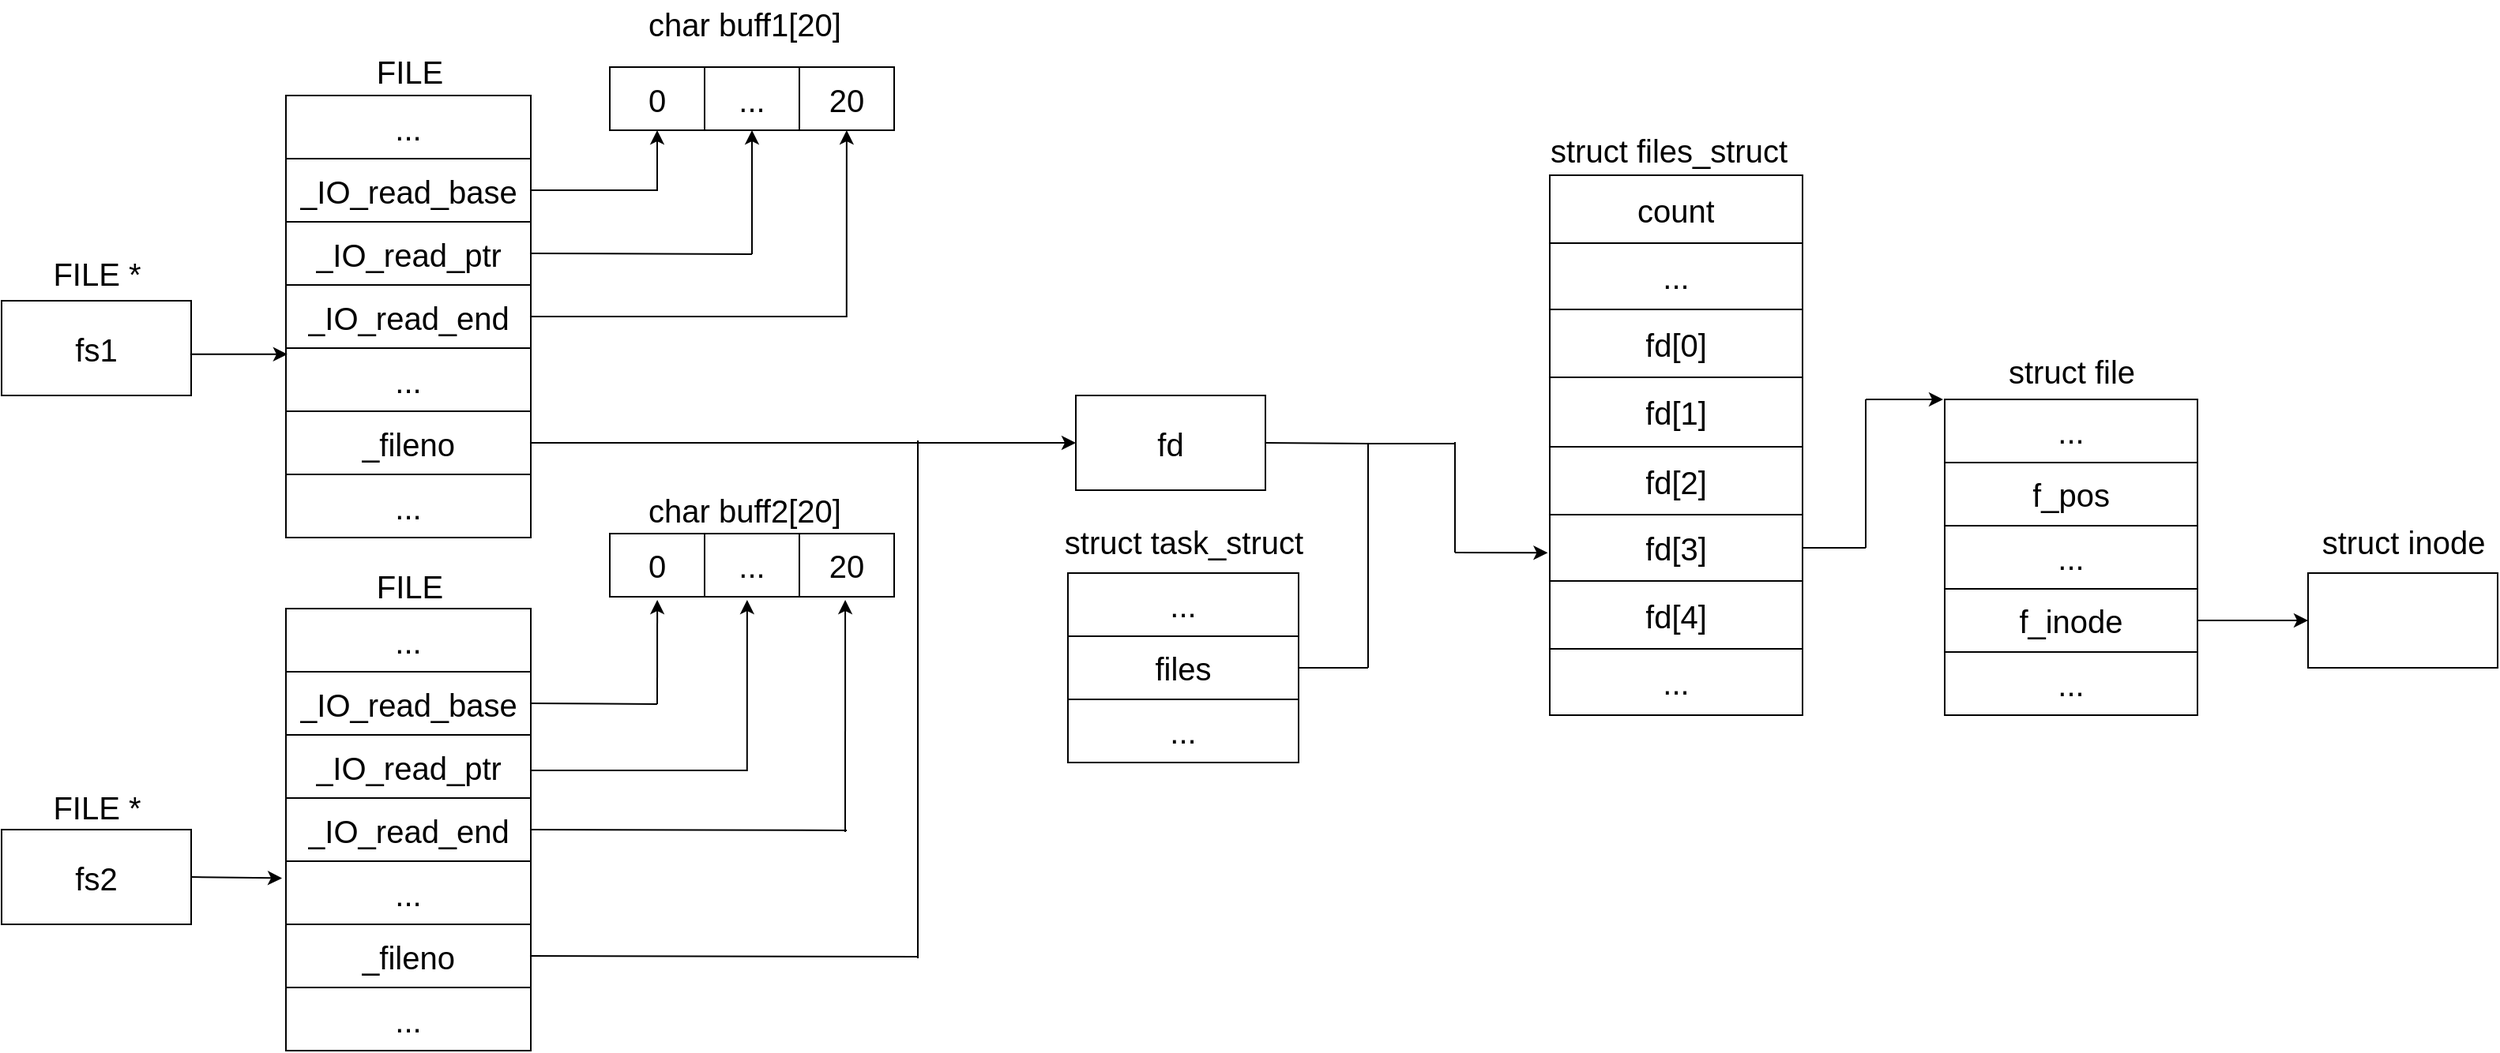 <mxfile version="14.6.11" type="device" pages="3"><diagram id="SSKm2xIL4Dohzdr4j1Dc" name="Page-1"><mxGraphModel dx="2180" dy="1248" grid="1" gridSize="10" guides="1" tooltips="1" connect="1" arrows="1" fold="1" page="1" pageScale="1" pageWidth="850" pageHeight="1100" math="0" shadow="0"><root><mxCell id="0"/><mxCell id="1" parent="0"/><mxCell id="kq8_SQ-GargZZkEVNTPD-1" value="&lt;div&gt;fs1&lt;/div&gt;" style="rounded=0;whiteSpace=wrap;html=1;fontSize=20;" vertex="1" parent="1"><mxGeometry x="260" y="660.5" width="120" height="60" as="geometry"/></mxCell><mxCell id="kq8_SQ-GargZZkEVNTPD-2" value="fs2" style="rounded=0;whiteSpace=wrap;html=1;fontSize=20;" vertex="1" parent="1"><mxGeometry x="260" y="995.5" width="120" height="60" as="geometry"/></mxCell><mxCell id="kq8_SQ-GargZZkEVNTPD-3" value="" style="shape=table;html=1;whiteSpace=wrap;startSize=0;container=1;collapsible=0;childLayout=tableLayout;fontSize=20;" vertex="1" parent="1"><mxGeometry x="440" y="530.5" width="155" height="280" as="geometry"/></mxCell><mxCell id="kq8_SQ-GargZZkEVNTPD-4" value="" style="shape=partialRectangle;html=1;whiteSpace=wrap;collapsible=0;dropTarget=0;pointerEvents=0;fillColor=none;top=0;left=0;bottom=0;right=0;points=[[0,0.5],[1,0.5]];portConstraint=eastwest;fontSize=20;" vertex="1" parent="kq8_SQ-GargZZkEVNTPD-3"><mxGeometry width="155" height="40" as="geometry"/></mxCell><mxCell id="kq8_SQ-GargZZkEVNTPD-5" value="..." style="shape=partialRectangle;html=1;whiteSpace=wrap;connectable=0;overflow=hidden;fillColor=none;top=0;left=0;bottom=0;right=0;fontSize=20;" vertex="1" parent="kq8_SQ-GargZZkEVNTPD-4"><mxGeometry width="155" height="40" as="geometry"/></mxCell><mxCell id="kq8_SQ-GargZZkEVNTPD-6" value="" style="shape=partialRectangle;html=1;whiteSpace=wrap;collapsible=0;dropTarget=0;pointerEvents=0;fillColor=none;top=0;left=0;bottom=0;right=0;points=[[0,0.5],[1,0.5]];portConstraint=eastwest;fontSize=20;" vertex="1" parent="kq8_SQ-GargZZkEVNTPD-3"><mxGeometry y="40" width="155" height="40" as="geometry"/></mxCell><mxCell id="kq8_SQ-GargZZkEVNTPD-7" value="_IO_read_base" style="shape=partialRectangle;html=1;whiteSpace=wrap;connectable=0;overflow=hidden;fillColor=none;top=0;left=0;bottom=0;right=0;fontSize=20;" vertex="1" parent="kq8_SQ-GargZZkEVNTPD-6"><mxGeometry width="155" height="40" as="geometry"/></mxCell><mxCell id="kq8_SQ-GargZZkEVNTPD-8" value="" style="shape=partialRectangle;html=1;whiteSpace=wrap;collapsible=0;dropTarget=0;pointerEvents=0;fillColor=none;top=0;left=0;bottom=0;right=0;points=[[0,0.5],[1,0.5]];portConstraint=eastwest;fontSize=20;" vertex="1" parent="kq8_SQ-GargZZkEVNTPD-3"><mxGeometry y="80" width="155" height="40" as="geometry"/></mxCell><mxCell id="kq8_SQ-GargZZkEVNTPD-9" value="_IO_read_ptr" style="shape=partialRectangle;html=1;whiteSpace=wrap;connectable=0;overflow=hidden;fillColor=none;top=0;left=0;bottom=0;right=0;fontSize=20;" vertex="1" parent="kq8_SQ-GargZZkEVNTPD-8"><mxGeometry width="155" height="40" as="geometry"/></mxCell><mxCell id="kq8_SQ-GargZZkEVNTPD-10" value="" style="shape=partialRectangle;html=1;whiteSpace=wrap;collapsible=0;dropTarget=0;pointerEvents=0;fillColor=none;top=0;left=0;bottom=0;right=0;points=[[0,0.5],[1,0.5]];portConstraint=eastwest;fontSize=20;" vertex="1" parent="kq8_SQ-GargZZkEVNTPD-3"><mxGeometry y="120" width="155" height="40" as="geometry"/></mxCell><mxCell id="kq8_SQ-GargZZkEVNTPD-11" value="_IO_read_end" style="shape=partialRectangle;html=1;whiteSpace=wrap;connectable=0;overflow=hidden;fillColor=none;top=0;left=0;bottom=0;right=0;fontSize=20;" vertex="1" parent="kq8_SQ-GargZZkEVNTPD-10"><mxGeometry width="155" height="40" as="geometry"/></mxCell><mxCell id="kq8_SQ-GargZZkEVNTPD-12" value="" style="shape=partialRectangle;html=1;whiteSpace=wrap;collapsible=0;dropTarget=0;pointerEvents=0;fillColor=none;top=0;left=0;bottom=0;right=0;points=[[0,0.5],[1,0.5]];portConstraint=eastwest;fontSize=20;" vertex="1" parent="kq8_SQ-GargZZkEVNTPD-3"><mxGeometry y="160" width="155" height="40" as="geometry"/></mxCell><mxCell id="kq8_SQ-GargZZkEVNTPD-13" value="..." style="shape=partialRectangle;html=1;whiteSpace=wrap;connectable=0;overflow=hidden;fillColor=none;top=0;left=0;bottom=0;right=0;fontSize=20;" vertex="1" parent="kq8_SQ-GargZZkEVNTPD-12"><mxGeometry width="155" height="40" as="geometry"/></mxCell><mxCell id="kq8_SQ-GargZZkEVNTPD-14" value="" style="shape=partialRectangle;html=1;whiteSpace=wrap;collapsible=0;dropTarget=0;pointerEvents=0;fillColor=none;top=0;left=0;bottom=0;right=0;points=[[0,0.5],[1,0.5]];portConstraint=eastwest;fontSize=20;" vertex="1" parent="kq8_SQ-GargZZkEVNTPD-3"><mxGeometry y="200" width="155" height="40" as="geometry"/></mxCell><mxCell id="kq8_SQ-GargZZkEVNTPD-15" value="_fileno" style="shape=partialRectangle;html=1;whiteSpace=wrap;connectable=0;overflow=hidden;fillColor=none;top=0;left=0;bottom=0;right=0;fontSize=20;" vertex="1" parent="kq8_SQ-GargZZkEVNTPD-14"><mxGeometry width="155" height="40" as="geometry"/></mxCell><mxCell id="kq8_SQ-GargZZkEVNTPD-16" value="" style="shape=partialRectangle;html=1;whiteSpace=wrap;collapsible=0;dropTarget=0;pointerEvents=0;fillColor=none;top=0;left=0;bottom=0;right=0;points=[[0,0.5],[1,0.5]];portConstraint=eastwest;fontSize=20;" vertex="1" parent="kq8_SQ-GargZZkEVNTPD-3"><mxGeometry y="240" width="155" height="40" as="geometry"/></mxCell><mxCell id="kq8_SQ-GargZZkEVNTPD-17" value="..." style="shape=partialRectangle;html=1;whiteSpace=wrap;connectable=0;overflow=hidden;fillColor=none;top=0;left=0;bottom=0;right=0;fontSize=20;" vertex="1" parent="kq8_SQ-GargZZkEVNTPD-16"><mxGeometry width="155" height="40" as="geometry"/></mxCell><mxCell id="kq8_SQ-GargZZkEVNTPD-18" value="" style="shape=table;html=1;whiteSpace=wrap;startSize=0;container=1;collapsible=0;childLayout=tableLayout;fontSize=20;" vertex="1" parent="1"><mxGeometry x="440" y="855.5" width="155" height="280" as="geometry"/></mxCell><mxCell id="kq8_SQ-GargZZkEVNTPD-19" value="" style="shape=partialRectangle;html=1;whiteSpace=wrap;collapsible=0;dropTarget=0;pointerEvents=0;fillColor=none;top=0;left=0;bottom=0;right=0;points=[[0,0.5],[1,0.5]];portConstraint=eastwest;fontSize=20;" vertex="1" parent="kq8_SQ-GargZZkEVNTPD-18"><mxGeometry width="155" height="40" as="geometry"/></mxCell><mxCell id="kq8_SQ-GargZZkEVNTPD-20" value="..." style="shape=partialRectangle;html=1;whiteSpace=wrap;connectable=0;overflow=hidden;fillColor=none;top=0;left=0;bottom=0;right=0;fontSize=20;" vertex="1" parent="kq8_SQ-GargZZkEVNTPD-19"><mxGeometry width="155" height="40" as="geometry"/></mxCell><mxCell id="kq8_SQ-GargZZkEVNTPD-21" value="" style="shape=partialRectangle;html=1;whiteSpace=wrap;collapsible=0;dropTarget=0;pointerEvents=0;fillColor=none;top=0;left=0;bottom=0;right=0;points=[[0,0.5],[1,0.5]];portConstraint=eastwest;fontSize=20;" vertex="1" parent="kq8_SQ-GargZZkEVNTPD-18"><mxGeometry y="40" width="155" height="40" as="geometry"/></mxCell><mxCell id="kq8_SQ-GargZZkEVNTPD-22" value="_IO_read_base" style="shape=partialRectangle;html=1;whiteSpace=wrap;connectable=0;overflow=hidden;fillColor=none;top=0;left=0;bottom=0;right=0;fontSize=20;" vertex="1" parent="kq8_SQ-GargZZkEVNTPD-21"><mxGeometry width="155" height="40" as="geometry"/></mxCell><mxCell id="kq8_SQ-GargZZkEVNTPD-23" value="" style="shape=partialRectangle;html=1;whiteSpace=wrap;collapsible=0;dropTarget=0;pointerEvents=0;fillColor=none;top=0;left=0;bottom=0;right=0;points=[[0,0.5],[1,0.5]];portConstraint=eastwest;fontSize=20;" vertex="1" parent="kq8_SQ-GargZZkEVNTPD-18"><mxGeometry y="80" width="155" height="40" as="geometry"/></mxCell><mxCell id="kq8_SQ-GargZZkEVNTPD-24" value="_IO_read_ptr" style="shape=partialRectangle;html=1;whiteSpace=wrap;connectable=0;overflow=hidden;fillColor=none;top=0;left=0;bottom=0;right=0;fontSize=20;" vertex="1" parent="kq8_SQ-GargZZkEVNTPD-23"><mxGeometry width="155" height="40" as="geometry"/></mxCell><mxCell id="kq8_SQ-GargZZkEVNTPD-25" value="" style="shape=partialRectangle;html=1;whiteSpace=wrap;collapsible=0;dropTarget=0;pointerEvents=0;fillColor=none;top=0;left=0;bottom=0;right=0;points=[[0,0.5],[1,0.5]];portConstraint=eastwest;fontSize=20;" vertex="1" parent="kq8_SQ-GargZZkEVNTPD-18"><mxGeometry y="120" width="155" height="40" as="geometry"/></mxCell><mxCell id="kq8_SQ-GargZZkEVNTPD-26" value="_IO_read_end" style="shape=partialRectangle;html=1;whiteSpace=wrap;connectable=0;overflow=hidden;fillColor=none;top=0;left=0;bottom=0;right=0;fontSize=20;" vertex="1" parent="kq8_SQ-GargZZkEVNTPD-25"><mxGeometry width="155" height="40" as="geometry"/></mxCell><mxCell id="kq8_SQ-GargZZkEVNTPD-27" value="" style="shape=partialRectangle;html=1;whiteSpace=wrap;collapsible=0;dropTarget=0;pointerEvents=0;fillColor=none;top=0;left=0;bottom=0;right=0;points=[[0,0.5],[1,0.5]];portConstraint=eastwest;fontSize=20;" vertex="1" parent="kq8_SQ-GargZZkEVNTPD-18"><mxGeometry y="160" width="155" height="40" as="geometry"/></mxCell><mxCell id="kq8_SQ-GargZZkEVNTPD-28" value="..." style="shape=partialRectangle;html=1;whiteSpace=wrap;connectable=0;overflow=hidden;fillColor=none;top=0;left=0;bottom=0;right=0;fontSize=20;" vertex="1" parent="kq8_SQ-GargZZkEVNTPD-27"><mxGeometry width="155" height="40" as="geometry"/></mxCell><mxCell id="kq8_SQ-GargZZkEVNTPD-29" value="" style="shape=partialRectangle;html=1;whiteSpace=wrap;collapsible=0;dropTarget=0;pointerEvents=0;fillColor=none;top=0;left=0;bottom=0;right=0;points=[[0,0.5],[1,0.5]];portConstraint=eastwest;fontSize=20;" vertex="1" parent="kq8_SQ-GargZZkEVNTPD-18"><mxGeometry y="200" width="155" height="40" as="geometry"/></mxCell><mxCell id="kq8_SQ-GargZZkEVNTPD-30" value="_fileno" style="shape=partialRectangle;html=1;whiteSpace=wrap;connectable=0;overflow=hidden;fillColor=none;top=0;left=0;bottom=0;right=0;fontSize=20;" vertex="1" parent="kq8_SQ-GargZZkEVNTPD-29"><mxGeometry width="155" height="40" as="geometry"/></mxCell><mxCell id="kq8_SQ-GargZZkEVNTPD-31" value="" style="shape=partialRectangle;html=1;whiteSpace=wrap;collapsible=0;dropTarget=0;pointerEvents=0;fillColor=none;top=0;left=0;bottom=0;right=0;points=[[0,0.5],[1,0.5]];portConstraint=eastwest;fontSize=20;" vertex="1" parent="kq8_SQ-GargZZkEVNTPD-18"><mxGeometry y="240" width="155" height="40" as="geometry"/></mxCell><mxCell id="kq8_SQ-GargZZkEVNTPD-32" value="..." style="shape=partialRectangle;html=1;whiteSpace=wrap;connectable=0;overflow=hidden;fillColor=none;top=0;left=0;bottom=0;right=0;fontSize=20;" vertex="1" parent="kq8_SQ-GargZZkEVNTPD-31"><mxGeometry width="155" height="40" as="geometry"/></mxCell><mxCell id="kq8_SQ-GargZZkEVNTPD-33" value="" style="shape=table;html=1;whiteSpace=wrap;startSize=0;container=1;collapsible=0;childLayout=tableLayout;fontSize=20;" vertex="1" parent="1"><mxGeometry x="645" y="512.5" width="180" height="40" as="geometry"/></mxCell><mxCell id="kq8_SQ-GargZZkEVNTPD-34" value="" style="shape=partialRectangle;html=1;whiteSpace=wrap;collapsible=0;dropTarget=0;pointerEvents=0;fillColor=none;top=0;left=0;bottom=0;right=0;points=[[0,0.5],[1,0.5]];portConstraint=eastwest;fontSize=20;" vertex="1" parent="kq8_SQ-GargZZkEVNTPD-33"><mxGeometry width="180" height="40" as="geometry"/></mxCell><mxCell id="kq8_SQ-GargZZkEVNTPD-35" value="0" style="shape=partialRectangle;html=1;whiteSpace=wrap;connectable=0;overflow=hidden;fillColor=none;top=0;left=0;bottom=0;right=0;fontSize=20;" vertex="1" parent="kq8_SQ-GargZZkEVNTPD-34"><mxGeometry width="60" height="40" as="geometry"/></mxCell><mxCell id="kq8_SQ-GargZZkEVNTPD-36" value="..." style="shape=partialRectangle;html=1;whiteSpace=wrap;connectable=0;overflow=hidden;fillColor=none;top=0;left=0;bottom=0;right=0;fontSize=20;" vertex="1" parent="kq8_SQ-GargZZkEVNTPD-34"><mxGeometry x="60" width="60" height="40" as="geometry"/></mxCell><mxCell id="kq8_SQ-GargZZkEVNTPD-37" value="20" style="shape=partialRectangle;html=1;whiteSpace=wrap;connectable=0;overflow=hidden;fillColor=none;top=0;left=0;bottom=0;right=0;fontSize=20;" vertex="1" parent="kq8_SQ-GargZZkEVNTPD-34"><mxGeometry x="120" width="60" height="40" as="geometry"/></mxCell><mxCell id="kq8_SQ-GargZZkEVNTPD-38" value="" style="shape=table;html=1;whiteSpace=wrap;startSize=0;container=1;collapsible=0;childLayout=tableLayout;fontSize=20;" vertex="1" parent="1"><mxGeometry x="645" y="808" width="180" height="40" as="geometry"/></mxCell><mxCell id="kq8_SQ-GargZZkEVNTPD-39" value="" style="shape=partialRectangle;html=1;whiteSpace=wrap;collapsible=0;dropTarget=0;pointerEvents=0;fillColor=none;top=0;left=0;bottom=0;right=0;points=[[0,0.5],[1,0.5]];portConstraint=eastwest;fontSize=20;" vertex="1" parent="kq8_SQ-GargZZkEVNTPD-38"><mxGeometry width="180" height="40" as="geometry"/></mxCell><mxCell id="kq8_SQ-GargZZkEVNTPD-40" value="0" style="shape=partialRectangle;html=1;whiteSpace=wrap;connectable=0;overflow=hidden;fillColor=none;top=0;left=0;bottom=0;right=0;fontSize=20;" vertex="1" parent="kq8_SQ-GargZZkEVNTPD-39"><mxGeometry width="60" height="40" as="geometry"/></mxCell><mxCell id="kq8_SQ-GargZZkEVNTPD-41" value="..." style="shape=partialRectangle;html=1;whiteSpace=wrap;connectable=0;overflow=hidden;fillColor=none;top=0;left=0;bottom=0;right=0;fontSize=20;" vertex="1" parent="kq8_SQ-GargZZkEVNTPD-39"><mxGeometry x="60" width="60" height="40" as="geometry"/></mxCell><mxCell id="kq8_SQ-GargZZkEVNTPD-42" value="20" style="shape=partialRectangle;html=1;whiteSpace=wrap;connectable=0;overflow=hidden;fillColor=none;top=0;left=0;bottom=0;right=0;fontSize=20;" vertex="1" parent="kq8_SQ-GargZZkEVNTPD-39"><mxGeometry x="120" width="60" height="40" as="geometry"/></mxCell><mxCell id="kq8_SQ-GargZZkEVNTPD-43" style="edgeStyle=orthogonalEdgeStyle;rounded=0;orthogonalLoop=1;jettySize=auto;html=1;exitX=1;exitY=0.5;exitDx=0;exitDy=0;entryX=0.833;entryY=1;entryDx=0;entryDy=0;entryPerimeter=0;fontSize=20;" edge="1" source="kq8_SQ-GargZZkEVNTPD-10" target="kq8_SQ-GargZZkEVNTPD-34" parent="1"><mxGeometry relative="1" as="geometry"/></mxCell><mxCell id="kq8_SQ-GargZZkEVNTPD-44" value="fd" style="rounded=0;whiteSpace=wrap;html=1;fontSize=20;" vertex="1" parent="1"><mxGeometry x="940" y="720.5" width="120" height="60" as="geometry"/></mxCell><mxCell id="kq8_SQ-GargZZkEVNTPD-45" value="FILE&lt;br style=&quot;font-size: 20px;&quot;&gt;" style="text;html=1;align=center;verticalAlign=middle;resizable=0;points=[];autosize=1;strokeColor=none;fontSize=20;" vertex="1" parent="1"><mxGeometry x="487.5" y="825.5" width="60" height="30" as="geometry"/></mxCell><mxCell id="kq8_SQ-GargZZkEVNTPD-46" value="FILE&lt;br style=&quot;font-size: 20px;&quot;&gt;" style="text;html=1;align=center;verticalAlign=middle;resizable=0;points=[];autosize=1;strokeColor=none;fontSize=20;" vertex="1" parent="1"><mxGeometry x="487.5" y="500" width="60" height="30" as="geometry"/></mxCell><mxCell id="kq8_SQ-GargZZkEVNTPD-47" value="FILE *" style="text;html=1;align=center;verticalAlign=middle;resizable=0;points=[];autosize=1;strokeColor=none;fontSize=20;" vertex="1" parent="1"><mxGeometry x="285" y="628" width="70" height="30" as="geometry"/></mxCell><mxCell id="kq8_SQ-GargZZkEVNTPD-48" value="FILE *" style="text;html=1;align=center;verticalAlign=middle;resizable=0;points=[];autosize=1;strokeColor=none;fontSize=20;" vertex="1" parent="1"><mxGeometry x="285" y="965.5" width="70" height="30" as="geometry"/></mxCell><mxCell id="kq8_SQ-GargZZkEVNTPD-49" value="" style="shape=table;html=1;whiteSpace=wrap;startSize=0;container=1;collapsible=0;childLayout=tableLayout;fontSize=20;" vertex="1" parent="1"><mxGeometry x="935" y="833" width="146" height="120" as="geometry"/></mxCell><mxCell id="kq8_SQ-GargZZkEVNTPD-50" value="" style="shape=partialRectangle;html=1;whiteSpace=wrap;collapsible=0;dropTarget=0;pointerEvents=0;fillColor=none;top=0;left=0;bottom=0;right=0;points=[[0,0.5],[1,0.5]];portConstraint=eastwest;fontSize=20;" vertex="1" parent="kq8_SQ-GargZZkEVNTPD-49"><mxGeometry width="146" height="40" as="geometry"/></mxCell><mxCell id="kq8_SQ-GargZZkEVNTPD-51" value="..." style="shape=partialRectangle;html=1;whiteSpace=wrap;connectable=0;overflow=hidden;fillColor=none;top=0;left=0;bottom=0;right=0;fontSize=20;" vertex="1" parent="kq8_SQ-GargZZkEVNTPD-50"><mxGeometry width="146" height="40" as="geometry"/></mxCell><mxCell id="kq8_SQ-GargZZkEVNTPD-52" value="" style="shape=partialRectangle;html=1;whiteSpace=wrap;collapsible=0;dropTarget=0;pointerEvents=0;fillColor=none;top=0;left=0;bottom=0;right=0;points=[[0,0.5],[1,0.5]];portConstraint=eastwest;fontSize=20;" vertex="1" parent="kq8_SQ-GargZZkEVNTPD-49"><mxGeometry y="40" width="146" height="40" as="geometry"/></mxCell><mxCell id="kq8_SQ-GargZZkEVNTPD-53" value="files" style="shape=partialRectangle;html=1;whiteSpace=wrap;connectable=0;overflow=hidden;fillColor=none;top=0;left=0;bottom=0;right=0;fontSize=20;" vertex="1" parent="kq8_SQ-GargZZkEVNTPD-52"><mxGeometry width="146" height="40" as="geometry"/></mxCell><mxCell id="kq8_SQ-GargZZkEVNTPD-54" value="" style="shape=partialRectangle;html=1;whiteSpace=wrap;collapsible=0;dropTarget=0;pointerEvents=0;fillColor=none;top=0;left=0;bottom=0;right=0;points=[[0,0.5],[1,0.5]];portConstraint=eastwest;fontSize=20;" vertex="1" parent="kq8_SQ-GargZZkEVNTPD-49"><mxGeometry y="80" width="146" height="40" as="geometry"/></mxCell><mxCell id="kq8_SQ-GargZZkEVNTPD-55" value="..." style="shape=partialRectangle;html=1;whiteSpace=wrap;connectable=0;overflow=hidden;fillColor=none;top=0;left=0;bottom=0;right=0;fontSize=20;" vertex="1" parent="kq8_SQ-GargZZkEVNTPD-54"><mxGeometry width="146" height="40" as="geometry"/></mxCell><mxCell id="kq8_SQ-GargZZkEVNTPD-56" value="struct task_struct" style="text;html=1;align=center;verticalAlign=middle;resizable=0;points=[];autosize=1;strokeColor=none;fontSize=20;" vertex="1" parent="1"><mxGeometry x="923" y="798" width="170" height="30" as="geometry"/></mxCell><mxCell id="kq8_SQ-GargZZkEVNTPD-57" value="" style="shape=table;html=1;whiteSpace=wrap;startSize=0;container=1;collapsible=0;childLayout=tableLayout;fontSize=20;" vertex="1" parent="1"><mxGeometry x="1240" y="581" width="160" height="342" as="geometry"/></mxCell><mxCell id="kq8_SQ-GargZZkEVNTPD-58" value="" style="shape=partialRectangle;html=1;whiteSpace=wrap;collapsible=0;dropTarget=0;pointerEvents=0;fillColor=none;top=0;left=0;bottom=0;right=0;points=[[0,0.5],[1,0.5]];portConstraint=eastwest;fontSize=20;" vertex="1" parent="kq8_SQ-GargZZkEVNTPD-57"><mxGeometry width="160" height="43" as="geometry"/></mxCell><mxCell id="kq8_SQ-GargZZkEVNTPD-59" value="count" style="shape=partialRectangle;html=1;whiteSpace=wrap;connectable=0;overflow=hidden;fillColor=none;top=0;left=0;bottom=0;right=0;fontSize=20;" vertex="1" parent="kq8_SQ-GargZZkEVNTPD-58"><mxGeometry width="160" height="43" as="geometry"/></mxCell><mxCell id="kq8_SQ-GargZZkEVNTPD-60" value="" style="shape=partialRectangle;html=1;whiteSpace=wrap;collapsible=0;dropTarget=0;pointerEvents=0;fillColor=none;top=0;left=0;bottom=0;right=0;points=[[0,0.5],[1,0.5]];portConstraint=eastwest;fontSize=20;" vertex="1" parent="kq8_SQ-GargZZkEVNTPD-57"><mxGeometry y="43" width="160" height="42" as="geometry"/></mxCell><mxCell id="kq8_SQ-GargZZkEVNTPD-61" value="..." style="shape=partialRectangle;html=1;whiteSpace=wrap;connectable=0;overflow=hidden;fillColor=none;top=0;left=0;bottom=0;right=0;fontSize=20;" vertex="1" parent="kq8_SQ-GargZZkEVNTPD-60"><mxGeometry width="160" height="42" as="geometry"/></mxCell><mxCell id="kq8_SQ-GargZZkEVNTPD-62" value="" style="shape=partialRectangle;html=1;whiteSpace=wrap;collapsible=0;dropTarget=0;pointerEvents=0;fillColor=none;top=0;left=0;bottom=0;right=0;points=[[0,0.5],[1,0.5]];portConstraint=eastwest;fontSize=20;" vertex="1" parent="kq8_SQ-GargZZkEVNTPD-57"><mxGeometry y="85" width="160" height="43" as="geometry"/></mxCell><mxCell id="kq8_SQ-GargZZkEVNTPD-63" value="fd[0]" style="shape=partialRectangle;html=1;whiteSpace=wrap;connectable=0;overflow=hidden;fillColor=none;top=0;left=0;bottom=0;right=0;fontSize=20;" vertex="1" parent="kq8_SQ-GargZZkEVNTPD-62"><mxGeometry width="160" height="43" as="geometry"/></mxCell><mxCell id="kq8_SQ-GargZZkEVNTPD-64" value="" style="shape=partialRectangle;html=1;whiteSpace=wrap;collapsible=0;dropTarget=0;pointerEvents=0;fillColor=none;top=0;left=0;bottom=0;right=0;points=[[0,0.5],[1,0.5]];portConstraint=eastwest;fontSize=20;" vertex="1" parent="kq8_SQ-GargZZkEVNTPD-57"><mxGeometry y="128" width="160" height="44" as="geometry"/></mxCell><mxCell id="kq8_SQ-GargZZkEVNTPD-65" value="fd[1]" style="shape=partialRectangle;html=1;whiteSpace=wrap;connectable=0;overflow=hidden;fillColor=none;top=0;left=0;bottom=0;right=0;fontSize=20;" vertex="1" parent="kq8_SQ-GargZZkEVNTPD-64"><mxGeometry width="160" height="44" as="geometry"/></mxCell><mxCell id="kq8_SQ-GargZZkEVNTPD-66" value="" style="shape=partialRectangle;html=1;whiteSpace=wrap;collapsible=0;dropTarget=0;pointerEvents=0;fillColor=none;top=0;left=0;bottom=0;right=0;points=[[0,0.5],[1,0.5]];portConstraint=eastwest;fontSize=20;" vertex="1" parent="kq8_SQ-GargZZkEVNTPD-57"><mxGeometry y="172" width="160" height="43" as="geometry"/></mxCell><mxCell id="kq8_SQ-GargZZkEVNTPD-67" value="fd[2]" style="shape=partialRectangle;html=1;whiteSpace=wrap;connectable=0;overflow=hidden;fillColor=none;top=0;left=0;bottom=0;right=0;fontSize=20;" vertex="1" parent="kq8_SQ-GargZZkEVNTPD-66"><mxGeometry width="160" height="43" as="geometry"/></mxCell><mxCell id="kq8_SQ-GargZZkEVNTPD-68" value="" style="shape=partialRectangle;html=1;whiteSpace=wrap;collapsible=0;dropTarget=0;pointerEvents=0;fillColor=none;top=0;left=0;bottom=0;right=0;points=[[0,0.5],[1,0.5]];portConstraint=eastwest;fontSize=20;" vertex="1" parent="kq8_SQ-GargZZkEVNTPD-57"><mxGeometry y="215" width="160" height="42" as="geometry"/></mxCell><mxCell id="kq8_SQ-GargZZkEVNTPD-69" value="fd[3]" style="shape=partialRectangle;html=1;whiteSpace=wrap;connectable=0;overflow=hidden;fillColor=none;top=0;left=0;bottom=0;right=0;fontSize=20;" vertex="1" parent="kq8_SQ-GargZZkEVNTPD-68"><mxGeometry width="160" height="42" as="geometry"/></mxCell><mxCell id="kq8_SQ-GargZZkEVNTPD-70" value="" style="shape=partialRectangle;html=1;whiteSpace=wrap;collapsible=0;dropTarget=0;pointerEvents=0;fillColor=none;top=0;left=0;bottom=0;right=0;points=[[0,0.5],[1,0.5]];portConstraint=eastwest;fontSize=20;" vertex="1" parent="kq8_SQ-GargZZkEVNTPD-57"><mxGeometry y="257" width="160" height="43" as="geometry"/></mxCell><mxCell id="kq8_SQ-GargZZkEVNTPD-71" value="fd[4]" style="shape=partialRectangle;html=1;whiteSpace=wrap;connectable=0;overflow=hidden;fillColor=none;top=0;left=0;bottom=0;right=0;fontSize=20;" vertex="1" parent="kq8_SQ-GargZZkEVNTPD-70"><mxGeometry width="160" height="43" as="geometry"/></mxCell><mxCell id="kq8_SQ-GargZZkEVNTPD-72" value="" style="shape=partialRectangle;html=1;whiteSpace=wrap;collapsible=0;dropTarget=0;pointerEvents=0;fillColor=none;top=0;left=0;bottom=0;right=0;points=[[0,0.5],[1,0.5]];portConstraint=eastwest;fontSize=20;" vertex="1" parent="kq8_SQ-GargZZkEVNTPD-57"><mxGeometry y="300" width="160" height="42" as="geometry"/></mxCell><mxCell id="kq8_SQ-GargZZkEVNTPD-73" value="..." style="shape=partialRectangle;html=1;whiteSpace=wrap;connectable=0;overflow=hidden;fillColor=none;top=0;left=0;bottom=0;right=0;fontSize=20;" vertex="1" parent="kq8_SQ-GargZZkEVNTPD-72"><mxGeometry width="160" height="42" as="geometry"/></mxCell><mxCell id="kq8_SQ-GargZZkEVNTPD-74" value="struct files_struct" style="text;html=1;align=center;verticalAlign=middle;resizable=0;points=[];autosize=1;strokeColor=none;fontSize=20;" vertex="1" parent="1"><mxGeometry x="1230" y="550" width="170" height="30" as="geometry"/></mxCell><mxCell id="kq8_SQ-GargZZkEVNTPD-75" value="" style="shape=table;html=1;whiteSpace=wrap;startSize=0;container=1;collapsible=0;childLayout=tableLayout;fontSize=20;" vertex="1" parent="1"><mxGeometry x="1490" y="723" width="160" height="200" as="geometry"/></mxCell><mxCell id="kq8_SQ-GargZZkEVNTPD-76" value="" style="shape=partialRectangle;html=1;whiteSpace=wrap;collapsible=0;dropTarget=0;pointerEvents=0;fillColor=none;top=0;left=0;bottom=0;right=0;points=[[0,0.5],[1,0.5]];portConstraint=eastwest;fontSize=20;" vertex="1" parent="kq8_SQ-GargZZkEVNTPD-75"><mxGeometry width="160" height="40" as="geometry"/></mxCell><mxCell id="kq8_SQ-GargZZkEVNTPD-77" value="..." style="shape=partialRectangle;html=1;whiteSpace=wrap;connectable=0;overflow=hidden;fillColor=none;top=0;left=0;bottom=0;right=0;fontSize=20;" vertex="1" parent="kq8_SQ-GargZZkEVNTPD-76"><mxGeometry width="160" height="40" as="geometry"/></mxCell><mxCell id="kq8_SQ-GargZZkEVNTPD-78" value="" style="shape=partialRectangle;html=1;whiteSpace=wrap;collapsible=0;dropTarget=0;pointerEvents=0;fillColor=none;top=0;left=0;bottom=0;right=0;points=[[0,0.5],[1,0.5]];portConstraint=eastwest;fontSize=20;" vertex="1" parent="kq8_SQ-GargZZkEVNTPD-75"><mxGeometry y="40" width="160" height="40" as="geometry"/></mxCell><mxCell id="kq8_SQ-GargZZkEVNTPD-79" value="f_pos" style="shape=partialRectangle;html=1;whiteSpace=wrap;connectable=0;overflow=hidden;fillColor=none;top=0;left=0;bottom=0;right=0;fontSize=20;" vertex="1" parent="kq8_SQ-GargZZkEVNTPD-78"><mxGeometry width="160" height="40" as="geometry"/></mxCell><mxCell id="kq8_SQ-GargZZkEVNTPD-80" value="" style="shape=partialRectangle;html=1;whiteSpace=wrap;collapsible=0;dropTarget=0;pointerEvents=0;fillColor=none;top=0;left=0;bottom=0;right=0;points=[[0,0.5],[1,0.5]];portConstraint=eastwest;fontSize=20;" vertex="1" parent="kq8_SQ-GargZZkEVNTPD-75"><mxGeometry y="80" width="160" height="40" as="geometry"/></mxCell><mxCell id="kq8_SQ-GargZZkEVNTPD-81" value="..." style="shape=partialRectangle;html=1;whiteSpace=wrap;connectable=0;overflow=hidden;fillColor=none;top=0;left=0;bottom=0;right=0;fontSize=20;" vertex="1" parent="kq8_SQ-GargZZkEVNTPD-80"><mxGeometry width="160" height="40" as="geometry"/></mxCell><mxCell id="kq8_SQ-GargZZkEVNTPD-82" value="" style="shape=partialRectangle;html=1;whiteSpace=wrap;collapsible=0;dropTarget=0;pointerEvents=0;fillColor=none;top=0;left=0;bottom=0;right=0;points=[[0,0.5],[1,0.5]];portConstraint=eastwest;fontSize=20;" vertex="1" parent="kq8_SQ-GargZZkEVNTPD-75"><mxGeometry y="120" width="160" height="40" as="geometry"/></mxCell><mxCell id="kq8_SQ-GargZZkEVNTPD-83" value="f_inode" style="shape=partialRectangle;html=1;whiteSpace=wrap;connectable=0;overflow=hidden;fillColor=none;top=0;left=0;bottom=0;right=0;fontSize=20;" vertex="1" parent="kq8_SQ-GargZZkEVNTPD-82"><mxGeometry width="160" height="40" as="geometry"/></mxCell><mxCell id="kq8_SQ-GargZZkEVNTPD-84" value="" style="shape=partialRectangle;html=1;whiteSpace=wrap;collapsible=0;dropTarget=0;pointerEvents=0;fillColor=none;top=0;left=0;bottom=0;right=0;points=[[0,0.5],[1,0.5]];portConstraint=eastwest;fontSize=20;" vertex="1" parent="kq8_SQ-GargZZkEVNTPD-75"><mxGeometry y="160" width="160" height="40" as="geometry"/></mxCell><mxCell id="kq8_SQ-GargZZkEVNTPD-85" value="..." style="shape=partialRectangle;html=1;whiteSpace=wrap;connectable=0;overflow=hidden;fillColor=none;top=0;left=0;bottom=0;right=0;fontSize=20;" vertex="1" parent="kq8_SQ-GargZZkEVNTPD-84"><mxGeometry width="160" height="40" as="geometry"/></mxCell><mxCell id="kq8_SQ-GargZZkEVNTPD-86" value="struct file" style="text;html=1;align=center;verticalAlign=middle;resizable=0;points=[];autosize=1;strokeColor=none;fontSize=20;" vertex="1" parent="1"><mxGeometry x="1520" y="690" width="100" height="30" as="geometry"/></mxCell><mxCell id="kq8_SQ-GargZZkEVNTPD-100" value="" style="rounded=0;whiteSpace=wrap;html=1;fontSize=20;" vertex="1" parent="1"><mxGeometry x="1720" y="833" width="120" height="60" as="geometry"/></mxCell><mxCell id="kq8_SQ-GargZZkEVNTPD-101" value="struct inode" style="text;html=1;align=center;verticalAlign=middle;resizable=0;points=[];autosize=1;strokeColor=none;fontSize=20;" vertex="1" parent="1"><mxGeometry x="1720" y="798" width="120" height="30" as="geometry"/></mxCell><mxCell id="kq8_SQ-GargZZkEVNTPD-103" value="char buff1[20]" style="text;html=1;align=center;verticalAlign=middle;resizable=0;points=[];autosize=1;strokeColor=none;fontSize=20;" vertex="1" parent="1"><mxGeometry x="660" y="470" width="140" height="30" as="geometry"/></mxCell><mxCell id="kq8_SQ-GargZZkEVNTPD-104" style="edgeStyle=orthogonalEdgeStyle;rounded=0;orthogonalLoop=1;jettySize=auto;html=1;exitX=1;exitY=0.5;exitDx=0;exitDy=0;fontSize=20;" edge="1" source="kq8_SQ-GargZZkEVNTPD-6" target="kq8_SQ-GargZZkEVNTPD-34" parent="1"><mxGeometry relative="1" as="geometry"><Array as="points"><mxPoint x="675" y="591"/></Array></mxGeometry></mxCell><mxCell id="kq8_SQ-GargZZkEVNTPD-105" style="edgeStyle=orthogonalEdgeStyle;rounded=0;orthogonalLoop=1;jettySize=auto;html=1;exitX=1;exitY=0.5;exitDx=0;exitDy=0;entryX=0.483;entryY=1.05;entryDx=0;entryDy=0;entryPerimeter=0;fontSize=20;" edge="1" source="kq8_SQ-GargZZkEVNTPD-23" target="kq8_SQ-GargZZkEVNTPD-39" parent="1"><mxGeometry relative="1" as="geometry"><Array as="points"><mxPoint x="595" y="958"/><mxPoint x="732" y="958"/></Array></mxGeometry></mxCell><mxCell id="kq8_SQ-GargZZkEVNTPD-106" value="" style="endArrow=classic;html=1;exitX=0.995;exitY=0.565;exitDx=0;exitDy=0;exitPerimeter=0;entryX=0.006;entryY=0.098;entryDx=0;entryDy=0;entryPerimeter=0;" edge="1" source="kq8_SQ-GargZZkEVNTPD-1" target="kq8_SQ-GargZZkEVNTPD-12" parent="1"><mxGeometry width="50" height="50" relative="1" as="geometry"><mxPoint x="425" y="738" as="sourcePoint"/><mxPoint x="475" y="688" as="targetPoint"/></mxGeometry></mxCell><mxCell id="kq8_SQ-GargZZkEVNTPD-107" value="" style="endArrow=classic;html=1;exitX=1;exitY=0.5;exitDx=0;exitDy=0;entryX=-0.016;entryY=0.269;entryDx=0;entryDy=0;entryPerimeter=0;" edge="1" source="kq8_SQ-GargZZkEVNTPD-2" target="kq8_SQ-GargZZkEVNTPD-27" parent="1"><mxGeometry width="50" height="50" relative="1" as="geometry"><mxPoint x="575" y="918" as="sourcePoint"/><mxPoint x="625" y="868" as="targetPoint"/></mxGeometry></mxCell><mxCell id="kq8_SQ-GargZZkEVNTPD-108" value="" style="endArrow=none;html=1;exitX=1;exitY=0.5;exitDx=0;exitDy=0;" edge="1" source="kq8_SQ-GargZZkEVNTPD-8" parent="1"><mxGeometry width="50" height="50" relative="1" as="geometry"><mxPoint x="665" y="688" as="sourcePoint"/><mxPoint x="735" y="631" as="targetPoint"/></mxGeometry></mxCell><mxCell id="kq8_SQ-GargZZkEVNTPD-109" value="" style="endArrow=classic;html=1;entryX=0.5;entryY=1.001;entryDx=0;entryDy=0;entryPerimeter=0;" edge="1" target="kq8_SQ-GargZZkEVNTPD-34" parent="1"><mxGeometry width="50" height="50" relative="1" as="geometry"><mxPoint x="735" y="631" as="sourcePoint"/><mxPoint x="735" y="556" as="targetPoint"/></mxGeometry></mxCell><mxCell id="kq8_SQ-GargZZkEVNTPD-110" value="" style="endArrow=none;html=1;exitX=1;exitY=0.5;exitDx=0;exitDy=0;" edge="1" source="kq8_SQ-GargZZkEVNTPD-21" parent="1"><mxGeometry width="50" height="50" relative="1" as="geometry"><mxPoint x="725" y="848" as="sourcePoint"/><mxPoint x="675" y="916" as="targetPoint"/></mxGeometry></mxCell><mxCell id="kq8_SQ-GargZZkEVNTPD-111" value="" style="endArrow=classic;html=1;entryX=0.167;entryY=1.05;entryDx=0;entryDy=0;entryPerimeter=0;" edge="1" target="kq8_SQ-GargZZkEVNTPD-39" parent="1"><mxGeometry width="50" height="50" relative="1" as="geometry"><mxPoint x="675" y="916" as="sourcePoint"/><mxPoint x="775" y="798" as="targetPoint"/></mxGeometry></mxCell><mxCell id="kq8_SQ-GargZZkEVNTPD-112" value="" style="endArrow=none;html=1;exitX=1;exitY=0.5;exitDx=0;exitDy=0;" edge="1" source="kq8_SQ-GargZZkEVNTPD-25" parent="1"><mxGeometry width="50" height="50" relative="1" as="geometry"><mxPoint x="625" y="858" as="sourcePoint"/><mxPoint x="795" y="996" as="targetPoint"/></mxGeometry></mxCell><mxCell id="kq8_SQ-GargZZkEVNTPD-113" value="" style="endArrow=classic;html=1;entryX=0.828;entryY=1.05;entryDx=0;entryDy=0;entryPerimeter=0;" edge="1" target="kq8_SQ-GargZZkEVNTPD-39" parent="1"><mxGeometry width="50" height="50" relative="1" as="geometry"><mxPoint x="794" y="997" as="sourcePoint"/><mxPoint x="675" y="808" as="targetPoint"/></mxGeometry></mxCell><mxCell id="kq8_SQ-GargZZkEVNTPD-114" value="" style="endArrow=classic;html=1;entryX=0;entryY=0.5;entryDx=0;entryDy=0;exitX=1;exitY=0.5;exitDx=0;exitDy=0;" edge="1" source="kq8_SQ-GargZZkEVNTPD-14" target="kq8_SQ-GargZZkEVNTPD-44" parent="1"><mxGeometry width="50" height="50" relative="1" as="geometry"><mxPoint x="555" y="788" as="sourcePoint"/><mxPoint x="605" y="738" as="targetPoint"/></mxGeometry></mxCell><mxCell id="kq8_SQ-GargZZkEVNTPD-116" value="" style="endArrow=none;html=1;exitX=1;exitY=0.5;exitDx=0;exitDy=0;" edge="1" source="kq8_SQ-GargZZkEVNTPD-44" parent="1"><mxGeometry width="50" height="50" relative="1" as="geometry"><mxPoint x="1055" y="888" as="sourcePoint"/><mxPoint x="1125" y="751" as="targetPoint"/></mxGeometry></mxCell><mxCell id="kq8_SQ-GargZZkEVNTPD-117" value="" style="endArrow=none;html=1;entryX=1;entryY=0.5;entryDx=0;entryDy=0;" edge="1" target="kq8_SQ-GargZZkEVNTPD-52" parent="1"><mxGeometry width="50" height="50" relative="1" as="geometry"><mxPoint x="1125" y="893" as="sourcePoint"/><mxPoint x="1105" y="908" as="targetPoint"/></mxGeometry></mxCell><mxCell id="kq8_SQ-GargZZkEVNTPD-118" value="" style="endArrow=none;html=1;" edge="1" parent="1"><mxGeometry width="50" height="50" relative="1" as="geometry"><mxPoint x="1125" y="893" as="sourcePoint"/><mxPoint x="1125" y="751" as="targetPoint"/></mxGeometry></mxCell><mxCell id="kq8_SQ-GargZZkEVNTPD-133" value="char buff2[20]" style="text;html=1;align=center;verticalAlign=middle;resizable=0;points=[];autosize=1;strokeColor=none;fontSize=20;" vertex="1" parent="1"><mxGeometry x="660" y="778" width="140" height="30" as="geometry"/></mxCell><mxCell id="kq8_SQ-GargZZkEVNTPD-134" value="" style="endArrow=none;html=1;exitX=1;exitY=0.5;exitDx=0;exitDy=0;" edge="1" parent="1" source="kq8_SQ-GargZZkEVNTPD-29"><mxGeometry width="50" height="50" relative="1" as="geometry"><mxPoint x="810" y="900" as="sourcePoint"/><mxPoint x="840" y="1076" as="targetPoint"/></mxGeometry></mxCell><mxCell id="kq8_SQ-GargZZkEVNTPD-135" value="" style="endArrow=none;html=1;" edge="1" parent="1"><mxGeometry width="50" height="50" relative="1" as="geometry"><mxPoint x="840" y="749" as="sourcePoint"/><mxPoint x="840" y="1077" as="targetPoint"/></mxGeometry></mxCell><mxCell id="kq8_SQ-GargZZkEVNTPD-136" value="" style="endArrow=classic;html=1;entryX=0;entryY=0.5;entryDx=0;entryDy=0;" edge="1" parent="1" target="kq8_SQ-GargZZkEVNTPD-100"><mxGeometry width="50" height="50" relative="1" as="geometry"><mxPoint x="1650" y="863" as="sourcePoint"/><mxPoint x="1230" y="780" as="targetPoint"/></mxGeometry></mxCell><mxCell id="kq8_SQ-GargZZkEVNTPD-137" value="" style="endArrow=none;html=1;" edge="1" parent="1"><mxGeometry width="50" height="50" relative="1" as="geometry"><mxPoint x="1125" y="751" as="sourcePoint"/><mxPoint x="1180" y="751" as="targetPoint"/></mxGeometry></mxCell><mxCell id="kq8_SQ-GargZZkEVNTPD-138" value="" style="endArrow=none;html=1;" edge="1" parent="1"><mxGeometry width="50" height="50" relative="1" as="geometry"><mxPoint x="1180" y="820" as="sourcePoint"/><mxPoint x="1180" y="750" as="targetPoint"/></mxGeometry></mxCell><mxCell id="kq8_SQ-GargZZkEVNTPD-139" value="" style="endArrow=classic;html=1;entryX=-0.008;entryY=0.575;entryDx=0;entryDy=0;entryPerimeter=0;" edge="1" parent="1" target="kq8_SQ-GargZZkEVNTPD-68"><mxGeometry width="50" height="50" relative="1" as="geometry"><mxPoint x="1180" y="820" as="sourcePoint"/><mxPoint x="1220" y="817" as="targetPoint"/></mxGeometry></mxCell><mxCell id="kq8_SQ-GargZZkEVNTPD-140" value="" style="endArrow=none;html=1;exitX=1;exitY=0.5;exitDx=0;exitDy=0;" edge="1" parent="1" source="kq8_SQ-GargZZkEVNTPD-68"><mxGeometry width="50" height="50" relative="1" as="geometry"><mxPoint x="1430" y="890" as="sourcePoint"/><mxPoint x="1440" y="817" as="targetPoint"/></mxGeometry></mxCell><mxCell id="kq8_SQ-GargZZkEVNTPD-141" value="" style="endArrow=none;html=1;" edge="1" parent="1"><mxGeometry width="50" height="50" relative="1" as="geometry"><mxPoint x="1440" y="723" as="sourcePoint"/><mxPoint x="1440" y="817" as="targetPoint"/></mxGeometry></mxCell><mxCell id="kq8_SQ-GargZZkEVNTPD-142" value="" style="endArrow=classic;html=1;" edge="1" parent="1"><mxGeometry width="50" height="50" relative="1" as="geometry"><mxPoint x="1440" y="723" as="sourcePoint"/><mxPoint x="1489" y="723" as="targetPoint"/></mxGeometry></mxCell></root></mxGraphModel></diagram><diagram id="v5yfZ1EOe7qCx0v7LTm4" name="Page-2"><mxGraphModel dx="967" dy="1040" grid="1" gridSize="10" guides="1" tooltips="1" connect="1" arrows="1" fold="1" page="1" pageScale="1" pageWidth="850" pageHeight="1100" math="0" shadow="0"><root><mxCell id="Wzbq5Gh0INXp3HHrLbQM-0"/><mxCell id="Wzbq5Gh0INXp3HHrLbQM-1" parent="Wzbq5Gh0INXp3HHrLbQM-0"/><mxCell id="McdEepX6bFl_d9cx6AFc-43" value="fd1" style="rounded=0;whiteSpace=wrap;html=1;fontSize=20;" vertex="1" parent="Wzbq5Gh0INXp3HHrLbQM-1"><mxGeometry x="930" y="540.5" width="120" height="60" as="geometry"/></mxCell><mxCell id="McdEepX6bFl_d9cx6AFc-48" value="" style="shape=table;html=1;whiteSpace=wrap;startSize=0;container=1;collapsible=0;childLayout=tableLayout;fontSize=20;" vertex="1" parent="Wzbq5Gh0INXp3HHrLbQM-1"><mxGeometry x="1015" y="653" width="146" height="120" as="geometry"/></mxCell><mxCell id="McdEepX6bFl_d9cx6AFc-49" value="" style="shape=partialRectangle;html=1;whiteSpace=wrap;collapsible=0;dropTarget=0;pointerEvents=0;fillColor=none;top=0;left=0;bottom=0;right=0;points=[[0,0.5],[1,0.5]];portConstraint=eastwest;fontSize=20;" vertex="1" parent="McdEepX6bFl_d9cx6AFc-48"><mxGeometry width="146" height="40" as="geometry"/></mxCell><mxCell id="McdEepX6bFl_d9cx6AFc-50" value="..." style="shape=partialRectangle;html=1;whiteSpace=wrap;connectable=0;overflow=hidden;fillColor=none;top=0;left=0;bottom=0;right=0;fontSize=20;" vertex="1" parent="McdEepX6bFl_d9cx6AFc-49"><mxGeometry width="146" height="40" as="geometry"/></mxCell><mxCell id="McdEepX6bFl_d9cx6AFc-51" value="" style="shape=partialRectangle;html=1;whiteSpace=wrap;collapsible=0;dropTarget=0;pointerEvents=0;fillColor=none;top=0;left=0;bottom=0;right=0;points=[[0,0.5],[1,0.5]];portConstraint=eastwest;fontSize=20;" vertex="1" parent="McdEepX6bFl_d9cx6AFc-48"><mxGeometry y="40" width="146" height="40" as="geometry"/></mxCell><mxCell id="McdEepX6bFl_d9cx6AFc-52" value="files" style="shape=partialRectangle;html=1;whiteSpace=wrap;connectable=0;overflow=hidden;fillColor=none;top=0;left=0;bottom=0;right=0;fontSize=20;" vertex="1" parent="McdEepX6bFl_d9cx6AFc-51"><mxGeometry width="146" height="40" as="geometry"/></mxCell><mxCell id="McdEepX6bFl_d9cx6AFc-53" value="" style="shape=partialRectangle;html=1;whiteSpace=wrap;collapsible=0;dropTarget=0;pointerEvents=0;fillColor=none;top=0;left=0;bottom=0;right=0;points=[[0,0.5],[1,0.5]];portConstraint=eastwest;fontSize=20;" vertex="1" parent="McdEepX6bFl_d9cx6AFc-48"><mxGeometry y="80" width="146" height="40" as="geometry"/></mxCell><mxCell id="McdEepX6bFl_d9cx6AFc-54" value="..." style="shape=partialRectangle;html=1;whiteSpace=wrap;connectable=0;overflow=hidden;fillColor=none;top=0;left=0;bottom=0;right=0;fontSize=20;" vertex="1" parent="McdEepX6bFl_d9cx6AFc-53"><mxGeometry width="146" height="40" as="geometry"/></mxCell><mxCell id="McdEepX6bFl_d9cx6AFc-55" value="struct task_struct" style="text;html=1;align=center;verticalAlign=middle;resizable=0;points=[];autosize=1;strokeColor=none;fontSize=20;" vertex="1" parent="Wzbq5Gh0INXp3HHrLbQM-1"><mxGeometry x="1003" y="618" width="170" height="30" as="geometry"/></mxCell><mxCell id="McdEepX6bFl_d9cx6AFc-56" value="" style="shape=table;html=1;whiteSpace=wrap;startSize=0;container=1;collapsible=0;childLayout=tableLayout;fontSize=20;" vertex="1" parent="Wzbq5Gh0INXp3HHrLbQM-1"><mxGeometry x="1365" y="558" width="160" height="342" as="geometry"/></mxCell><mxCell id="McdEepX6bFl_d9cx6AFc-57" value="" style="shape=partialRectangle;html=1;whiteSpace=wrap;collapsible=0;dropTarget=0;pointerEvents=0;fillColor=none;top=0;left=0;bottom=0;right=0;points=[[0,0.5],[1,0.5]];portConstraint=eastwest;fontSize=20;" vertex="1" parent="McdEepX6bFl_d9cx6AFc-56"><mxGeometry width="160" height="43" as="geometry"/></mxCell><mxCell id="McdEepX6bFl_d9cx6AFc-58" value="count" style="shape=partialRectangle;html=1;whiteSpace=wrap;connectable=0;overflow=hidden;fillColor=none;top=0;left=0;bottom=0;right=0;fontSize=20;" vertex="1" parent="McdEepX6bFl_d9cx6AFc-57"><mxGeometry width="160" height="43" as="geometry"/></mxCell><mxCell id="McdEepX6bFl_d9cx6AFc-59" value="" style="shape=partialRectangle;html=1;whiteSpace=wrap;collapsible=0;dropTarget=0;pointerEvents=0;fillColor=none;top=0;left=0;bottom=0;right=0;points=[[0,0.5],[1,0.5]];portConstraint=eastwest;fontSize=20;" vertex="1" parent="McdEepX6bFl_d9cx6AFc-56"><mxGeometry y="43" width="160" height="42" as="geometry"/></mxCell><mxCell id="McdEepX6bFl_d9cx6AFc-60" value="..." style="shape=partialRectangle;html=1;whiteSpace=wrap;connectable=0;overflow=hidden;fillColor=none;top=0;left=0;bottom=0;right=0;fontSize=20;" vertex="1" parent="McdEepX6bFl_d9cx6AFc-59"><mxGeometry width="160" height="42" as="geometry"/></mxCell><mxCell id="McdEepX6bFl_d9cx6AFc-61" value="" style="shape=partialRectangle;html=1;whiteSpace=wrap;collapsible=0;dropTarget=0;pointerEvents=0;fillColor=none;top=0;left=0;bottom=0;right=0;points=[[0,0.5],[1,0.5]];portConstraint=eastwest;fontSize=20;" vertex="1" parent="McdEepX6bFl_d9cx6AFc-56"><mxGeometry y="85" width="160" height="43" as="geometry"/></mxCell><mxCell id="McdEepX6bFl_d9cx6AFc-62" value="fd[0]" style="shape=partialRectangle;html=1;whiteSpace=wrap;connectable=0;overflow=hidden;fillColor=none;top=0;left=0;bottom=0;right=0;fontSize=20;" vertex="1" parent="McdEepX6bFl_d9cx6AFc-61"><mxGeometry width="160" height="43" as="geometry"/></mxCell><mxCell id="McdEepX6bFl_d9cx6AFc-63" value="" style="shape=partialRectangle;html=1;whiteSpace=wrap;collapsible=0;dropTarget=0;pointerEvents=0;fillColor=none;top=0;left=0;bottom=0;right=0;points=[[0,0.5],[1,0.5]];portConstraint=eastwest;fontSize=20;" vertex="1" parent="McdEepX6bFl_d9cx6AFc-56"><mxGeometry y="128" width="160" height="44" as="geometry"/></mxCell><mxCell id="McdEepX6bFl_d9cx6AFc-64" value="fd[1]" style="shape=partialRectangle;html=1;whiteSpace=wrap;connectable=0;overflow=hidden;fillColor=none;top=0;left=0;bottom=0;right=0;fontSize=20;" vertex="1" parent="McdEepX6bFl_d9cx6AFc-63"><mxGeometry width="160" height="44" as="geometry"/></mxCell><mxCell id="McdEepX6bFl_d9cx6AFc-65" value="" style="shape=partialRectangle;html=1;whiteSpace=wrap;collapsible=0;dropTarget=0;pointerEvents=0;fillColor=none;top=0;left=0;bottom=0;right=0;points=[[0,0.5],[1,0.5]];portConstraint=eastwest;fontSize=20;" vertex="1" parent="McdEepX6bFl_d9cx6AFc-56"><mxGeometry y="172" width="160" height="43" as="geometry"/></mxCell><mxCell id="McdEepX6bFl_d9cx6AFc-66" value="fd[2]" style="shape=partialRectangle;html=1;whiteSpace=wrap;connectable=0;overflow=hidden;fillColor=none;top=0;left=0;bottom=0;right=0;fontSize=20;" vertex="1" parent="McdEepX6bFl_d9cx6AFc-65"><mxGeometry width="160" height="43" as="geometry"/></mxCell><mxCell id="McdEepX6bFl_d9cx6AFc-67" value="" style="shape=partialRectangle;html=1;whiteSpace=wrap;collapsible=0;dropTarget=0;pointerEvents=0;fillColor=none;top=0;left=0;bottom=0;right=0;points=[[0,0.5],[1,0.5]];portConstraint=eastwest;fontSize=20;" vertex="1" parent="McdEepX6bFl_d9cx6AFc-56"><mxGeometry y="215" width="160" height="42" as="geometry"/></mxCell><mxCell id="McdEepX6bFl_d9cx6AFc-68" value="fd[3]" style="shape=partialRectangle;html=1;whiteSpace=wrap;connectable=0;overflow=hidden;fillColor=none;top=0;left=0;bottom=0;right=0;fontSize=20;" vertex="1" parent="McdEepX6bFl_d9cx6AFc-67"><mxGeometry width="160" height="42" as="geometry"/></mxCell><mxCell id="McdEepX6bFl_d9cx6AFc-69" value="" style="shape=partialRectangle;html=1;whiteSpace=wrap;collapsible=0;dropTarget=0;pointerEvents=0;fillColor=none;top=0;left=0;bottom=0;right=0;points=[[0,0.5],[1,0.5]];portConstraint=eastwest;fontSize=20;" vertex="1" parent="McdEepX6bFl_d9cx6AFc-56"><mxGeometry y="257" width="160" height="43" as="geometry"/></mxCell><mxCell id="McdEepX6bFl_d9cx6AFc-70" value="fd[4]" style="shape=partialRectangle;html=1;whiteSpace=wrap;connectable=0;overflow=hidden;fillColor=none;top=0;left=0;bottom=0;right=0;fontSize=20;" vertex="1" parent="McdEepX6bFl_d9cx6AFc-69"><mxGeometry width="160" height="43" as="geometry"/></mxCell><mxCell id="McdEepX6bFl_d9cx6AFc-71" value="" style="shape=partialRectangle;html=1;whiteSpace=wrap;collapsible=0;dropTarget=0;pointerEvents=0;fillColor=none;top=0;left=0;bottom=0;right=0;points=[[0,0.5],[1,0.5]];portConstraint=eastwest;fontSize=20;" vertex="1" parent="McdEepX6bFl_d9cx6AFc-56"><mxGeometry y="300" width="160" height="42" as="geometry"/></mxCell><mxCell id="McdEepX6bFl_d9cx6AFc-72" value="..." style="shape=partialRectangle;html=1;whiteSpace=wrap;connectable=0;overflow=hidden;fillColor=none;top=0;left=0;bottom=0;right=0;fontSize=20;" vertex="1" parent="McdEepX6bFl_d9cx6AFc-71"><mxGeometry width="160" height="42" as="geometry"/></mxCell><mxCell id="McdEepX6bFl_d9cx6AFc-73" value="struct files_struct" style="text;html=1;align=center;verticalAlign=middle;resizable=0;points=[];autosize=1;strokeColor=none;fontSize=20;" vertex="1" parent="Wzbq5Gh0INXp3HHrLbQM-1"><mxGeometry x="1360" y="518" width="170" height="30" as="geometry"/></mxCell><mxCell id="McdEepX6bFl_d9cx6AFc-74" value="" style="shape=table;html=1;whiteSpace=wrap;startSize=0;container=1;collapsible=0;childLayout=tableLayout;fontSize=20;" vertex="1" parent="Wzbq5Gh0INXp3HHrLbQM-1"><mxGeometry x="1674" y="585.5" width="160" height="200" as="geometry"/></mxCell><mxCell id="McdEepX6bFl_d9cx6AFc-75" value="" style="shape=partialRectangle;html=1;whiteSpace=wrap;collapsible=0;dropTarget=0;pointerEvents=0;fillColor=none;top=0;left=0;bottom=0;right=0;points=[[0,0.5],[1,0.5]];portConstraint=eastwest;fontSize=20;" vertex="1" parent="McdEepX6bFl_d9cx6AFc-74"><mxGeometry width="160" height="40" as="geometry"/></mxCell><mxCell id="McdEepX6bFl_d9cx6AFc-76" value="..." style="shape=partialRectangle;html=1;whiteSpace=wrap;connectable=0;overflow=hidden;fillColor=none;top=0;left=0;bottom=0;right=0;fontSize=20;" vertex="1" parent="McdEepX6bFl_d9cx6AFc-75"><mxGeometry width="160" height="40" as="geometry"/></mxCell><mxCell id="McdEepX6bFl_d9cx6AFc-77" value="" style="shape=partialRectangle;html=1;whiteSpace=wrap;collapsible=0;dropTarget=0;pointerEvents=0;fillColor=none;top=0;left=0;bottom=0;right=0;points=[[0,0.5],[1,0.5]];portConstraint=eastwest;fontSize=20;" vertex="1" parent="McdEepX6bFl_d9cx6AFc-74"><mxGeometry y="40" width="160" height="40" as="geometry"/></mxCell><mxCell id="McdEepX6bFl_d9cx6AFc-78" value="f_pos" style="shape=partialRectangle;html=1;whiteSpace=wrap;connectable=0;overflow=hidden;fillColor=none;top=0;left=0;bottom=0;right=0;fontSize=20;" vertex="1" parent="McdEepX6bFl_d9cx6AFc-77"><mxGeometry width="160" height="40" as="geometry"/></mxCell><mxCell id="McdEepX6bFl_d9cx6AFc-79" value="" style="shape=partialRectangle;html=1;whiteSpace=wrap;collapsible=0;dropTarget=0;pointerEvents=0;fillColor=none;top=0;left=0;bottom=0;right=0;points=[[0,0.5],[1,0.5]];portConstraint=eastwest;fontSize=20;" vertex="1" parent="McdEepX6bFl_d9cx6AFc-74"><mxGeometry y="80" width="160" height="40" as="geometry"/></mxCell><mxCell id="McdEepX6bFl_d9cx6AFc-80" value="..." style="shape=partialRectangle;html=1;whiteSpace=wrap;connectable=0;overflow=hidden;fillColor=none;top=0;left=0;bottom=0;right=0;fontSize=20;" vertex="1" parent="McdEepX6bFl_d9cx6AFc-79"><mxGeometry width="160" height="40" as="geometry"/></mxCell><mxCell id="McdEepX6bFl_d9cx6AFc-81" value="" style="shape=partialRectangle;html=1;whiteSpace=wrap;collapsible=0;dropTarget=0;pointerEvents=0;fillColor=none;top=0;left=0;bottom=0;right=0;points=[[0,0.5],[1,0.5]];portConstraint=eastwest;fontSize=20;" vertex="1" parent="McdEepX6bFl_d9cx6AFc-74"><mxGeometry y="120" width="160" height="40" as="geometry"/></mxCell><mxCell id="McdEepX6bFl_d9cx6AFc-82" value="f_inode" style="shape=partialRectangle;html=1;whiteSpace=wrap;connectable=0;overflow=hidden;fillColor=none;top=0;left=0;bottom=0;right=0;fontSize=20;" vertex="1" parent="McdEepX6bFl_d9cx6AFc-81"><mxGeometry width="160" height="40" as="geometry"/></mxCell><mxCell id="McdEepX6bFl_d9cx6AFc-83" value="" style="shape=partialRectangle;html=1;whiteSpace=wrap;collapsible=0;dropTarget=0;pointerEvents=0;fillColor=none;top=0;left=0;bottom=0;right=0;points=[[0,0.5],[1,0.5]];portConstraint=eastwest;fontSize=20;" vertex="1" parent="McdEepX6bFl_d9cx6AFc-74"><mxGeometry y="160" width="160" height="40" as="geometry"/></mxCell><mxCell id="McdEepX6bFl_d9cx6AFc-84" value="..." style="shape=partialRectangle;html=1;whiteSpace=wrap;connectable=0;overflow=hidden;fillColor=none;top=0;left=0;bottom=0;right=0;fontSize=20;" vertex="1" parent="McdEepX6bFl_d9cx6AFc-83"><mxGeometry width="160" height="40" as="geometry"/></mxCell><mxCell id="McdEepX6bFl_d9cx6AFc-85" value="struct file" style="text;html=1;align=center;verticalAlign=middle;resizable=0;points=[];autosize=1;strokeColor=none;fontSize=20;" vertex="1" parent="Wzbq5Gh0INXp3HHrLbQM-1"><mxGeometry x="1704" y="548" width="100" height="30" as="geometry"/></mxCell><mxCell id="McdEepX6bFl_d9cx6AFc-89" value="fd2" style="rounded=0;whiteSpace=wrap;html=1;fontSize=20;" vertex="1" parent="Wzbq5Gh0INXp3HHrLbQM-1"><mxGeometry x="930" y="865.5" width="120" height="60" as="geometry"/></mxCell><mxCell id="McdEepX6bFl_d9cx6AFc-90" value="" style="shape=table;html=1;whiteSpace=wrap;startSize=0;container=1;collapsible=0;childLayout=tableLayout;fontSize=20;" vertex="1" parent="Wzbq5Gh0INXp3HHrLbQM-1"><mxGeometry x="1674" y="836" width="160" height="200" as="geometry"/></mxCell><mxCell id="McdEepX6bFl_d9cx6AFc-91" value="" style="shape=partialRectangle;html=1;whiteSpace=wrap;collapsible=0;dropTarget=0;pointerEvents=0;fillColor=none;top=0;left=0;bottom=0;right=0;points=[[0,0.5],[1,0.5]];portConstraint=eastwest;fontSize=20;" vertex="1" parent="McdEepX6bFl_d9cx6AFc-90"><mxGeometry width="160" height="40" as="geometry"/></mxCell><mxCell id="McdEepX6bFl_d9cx6AFc-92" value="..." style="shape=partialRectangle;html=1;whiteSpace=wrap;connectable=0;overflow=hidden;fillColor=none;top=0;left=0;bottom=0;right=0;fontSize=20;" vertex="1" parent="McdEepX6bFl_d9cx6AFc-91"><mxGeometry width="160" height="40" as="geometry"/></mxCell><mxCell id="McdEepX6bFl_d9cx6AFc-93" value="" style="shape=partialRectangle;html=1;whiteSpace=wrap;collapsible=0;dropTarget=0;pointerEvents=0;fillColor=none;top=0;left=0;bottom=0;right=0;points=[[0,0.5],[1,0.5]];portConstraint=eastwest;fontSize=20;" vertex="1" parent="McdEepX6bFl_d9cx6AFc-90"><mxGeometry y="40" width="160" height="40" as="geometry"/></mxCell><mxCell id="McdEepX6bFl_d9cx6AFc-94" value="f_pos" style="shape=partialRectangle;html=1;whiteSpace=wrap;connectable=0;overflow=hidden;fillColor=none;top=0;left=0;bottom=0;right=0;fontSize=20;" vertex="1" parent="McdEepX6bFl_d9cx6AFc-93"><mxGeometry width="160" height="40" as="geometry"/></mxCell><mxCell id="McdEepX6bFl_d9cx6AFc-95" value="" style="shape=partialRectangle;html=1;whiteSpace=wrap;collapsible=0;dropTarget=0;pointerEvents=0;fillColor=none;top=0;left=0;bottom=0;right=0;points=[[0,0.5],[1,0.5]];portConstraint=eastwest;fontSize=20;" vertex="1" parent="McdEepX6bFl_d9cx6AFc-90"><mxGeometry y="80" width="160" height="40" as="geometry"/></mxCell><mxCell id="McdEepX6bFl_d9cx6AFc-96" value="..." style="shape=partialRectangle;html=1;whiteSpace=wrap;connectable=0;overflow=hidden;fillColor=none;top=0;left=0;bottom=0;right=0;fontSize=20;" vertex="1" parent="McdEepX6bFl_d9cx6AFc-95"><mxGeometry width="160" height="40" as="geometry"/></mxCell><mxCell id="McdEepX6bFl_d9cx6AFc-97" value="" style="shape=partialRectangle;html=1;whiteSpace=wrap;collapsible=0;dropTarget=0;pointerEvents=0;fillColor=none;top=0;left=0;bottom=0;right=0;points=[[0,0.5],[1,0.5]];portConstraint=eastwest;fontSize=20;" vertex="1" parent="McdEepX6bFl_d9cx6AFc-90"><mxGeometry y="120" width="160" height="40" as="geometry"/></mxCell><mxCell id="McdEepX6bFl_d9cx6AFc-98" value="f_inode" style="shape=partialRectangle;html=1;whiteSpace=wrap;connectable=0;overflow=hidden;fillColor=none;top=0;left=0;bottom=0;right=0;fontSize=20;" vertex="1" parent="McdEepX6bFl_d9cx6AFc-97"><mxGeometry width="160" height="40" as="geometry"/></mxCell><mxCell id="McdEepX6bFl_d9cx6AFc-99" value="" style="shape=partialRectangle;html=1;whiteSpace=wrap;collapsible=0;dropTarget=0;pointerEvents=0;fillColor=none;top=0;left=0;bottom=0;right=0;points=[[0,0.5],[1,0.5]];portConstraint=eastwest;fontSize=20;" vertex="1" parent="McdEepX6bFl_d9cx6AFc-90"><mxGeometry y="160" width="160" height="40" as="geometry"/></mxCell><mxCell id="McdEepX6bFl_d9cx6AFc-100" value="..." style="shape=partialRectangle;html=1;whiteSpace=wrap;connectable=0;overflow=hidden;fillColor=none;top=0;left=0;bottom=0;right=0;fontSize=20;" vertex="1" parent="McdEepX6bFl_d9cx6AFc-99"><mxGeometry width="160" height="40" as="geometry"/></mxCell><mxCell id="McdEepX6bFl_d9cx6AFc-101" value="struct file" style="text;html=1;align=center;verticalAlign=middle;resizable=0;points=[];autosize=1;strokeColor=none;fontSize=20;" vertex="1" parent="Wzbq5Gh0INXp3HHrLbQM-1"><mxGeometry x="1704" y="800.5" width="100" height="30" as="geometry"/></mxCell><mxCell id="McdEepX6bFl_d9cx6AFc-118" value="" style="endArrow=none;html=1;exitX=1;exitY=0.5;exitDx=0;exitDy=0;" edge="1" source="McdEepX6bFl_d9cx6AFc-43" parent="Wzbq5Gh0INXp3HHrLbQM-1"><mxGeometry width="50" height="50" relative="1" as="geometry"><mxPoint x="1135" y="708" as="sourcePoint"/><mxPoint x="1205" y="571" as="targetPoint"/></mxGeometry></mxCell><mxCell id="McdEepX6bFl_d9cx6AFc-119" value="" style="endArrow=none;html=1;entryX=1;entryY=0.5;entryDx=0;entryDy=0;" edge="1" target="McdEepX6bFl_d9cx6AFc-51" parent="Wzbq5Gh0INXp3HHrLbQM-1"><mxGeometry width="50" height="50" relative="1" as="geometry"><mxPoint x="1205" y="713" as="sourcePoint"/><mxPoint x="1185" y="728" as="targetPoint"/></mxGeometry></mxCell><mxCell id="McdEepX6bFl_d9cx6AFc-120" value="" style="endArrow=none;html=1;" edge="1" parent="Wzbq5Gh0INXp3HHrLbQM-1"><mxGeometry width="50" height="50" relative="1" as="geometry"><mxPoint x="1205" y="713" as="sourcePoint"/><mxPoint x="1205" y="571" as="targetPoint"/></mxGeometry></mxCell><mxCell id="McdEepX6bFl_d9cx6AFc-121" value="" style="endArrow=none;html=1;exitX=1;exitY=0.5;exitDx=0;exitDy=0;" edge="1" source="McdEepX6bFl_d9cx6AFc-89" parent="Wzbq5Gh0INXp3HHrLbQM-1"><mxGeometry width="50" height="50" relative="1" as="geometry"><mxPoint x="1085" y="788" as="sourcePoint"/><mxPoint x="1207" y="896" as="targetPoint"/></mxGeometry></mxCell><mxCell id="McdEepX6bFl_d9cx6AFc-122" value="" style="endArrow=none;html=1;" edge="1" parent="Wzbq5Gh0INXp3HHrLbQM-1"><mxGeometry width="50" height="50" relative="1" as="geometry"><mxPoint x="1206" y="897" as="sourcePoint"/><mxPoint x="1205" y="708" as="targetPoint"/></mxGeometry></mxCell><mxCell id="McdEepX6bFl_d9cx6AFc-123" value="" style="endArrow=none;html=1;" edge="1" parent="Wzbq5Gh0INXp3HHrLbQM-1"><mxGeometry width="50" height="50" relative="1" as="geometry"><mxPoint x="1206" y="571" as="sourcePoint"/><mxPoint x="1305" y="571" as="targetPoint"/></mxGeometry></mxCell><mxCell id="McdEepX6bFl_d9cx6AFc-124" value="" style="endArrow=none;html=1;" edge="1" parent="Wzbq5Gh0INXp3HHrLbQM-1"><mxGeometry width="50" height="50" relative="1" as="geometry"><mxPoint x="1305" y="795.0" as="sourcePoint"/><mxPoint x="1305" y="571" as="targetPoint"/></mxGeometry></mxCell><mxCell id="McdEepX6bFl_d9cx6AFc-125" value="" style="endArrow=classic;html=1;entryX=0;entryY=0.5;entryDx=0;entryDy=0;" edge="1" target="McdEepX6bFl_d9cx6AFc-67" parent="Wzbq5Gh0INXp3HHrLbQM-1"><mxGeometry width="50" height="50" relative="1" as="geometry"><mxPoint x="1305" y="794" as="sourcePoint"/><mxPoint x="1105" y="708" as="targetPoint"/></mxGeometry></mxCell><mxCell id="McdEepX6bFl_d9cx6AFc-126" value="" style="endArrow=none;html=1;" edge="1" parent="Wzbq5Gh0INXp3HHrLbQM-1"><mxGeometry width="50" height="50" relative="1" as="geometry"><mxPoint x="1305" y="896" as="sourcePoint"/><mxPoint x="1206" y="896" as="targetPoint"/></mxGeometry></mxCell><mxCell id="McdEepX6bFl_d9cx6AFc-127" value="" style="endArrow=none;html=1;" edge="1" parent="Wzbq5Gh0INXp3HHrLbQM-1"><mxGeometry width="50" height="50" relative="1" as="geometry"><mxPoint x="1305" y="837" as="sourcePoint"/><mxPoint x="1305" y="896" as="targetPoint"/></mxGeometry></mxCell><mxCell id="McdEepX6bFl_d9cx6AFc-128" value="" style="endArrow=classic;html=1;entryX=0;entryY=0.5;entryDx=0;entryDy=0;" edge="1" target="McdEepX6bFl_d9cx6AFc-69" parent="Wzbq5Gh0INXp3HHrLbQM-1"><mxGeometry width="50" height="50" relative="1" as="geometry"><mxPoint x="1305" y="837" as="sourcePoint"/><mxPoint x="1335" y="798" as="targetPoint"/></mxGeometry></mxCell><mxCell id="McdEepX6bFl_d9cx6AFc-129" value="" style="endArrow=classic;html=1;exitX=1;exitY=0.5;exitDx=0;exitDy=0;entryX=-0.002;entryY=0.025;entryDx=0;entryDy=0;entryPerimeter=0;" edge="1" source="McdEepX6bFl_d9cx6AFc-69" target="McdEepX6bFl_d9cx6AFc-91" parent="Wzbq5Gh0INXp3HHrLbQM-1"><mxGeometry width="50" height="50" relative="1" as="geometry"><mxPoint x="1485" y="758" as="sourcePoint"/><mxPoint x="1635" y="818" as="targetPoint"/></mxGeometry></mxCell><mxCell id="McdEepX6bFl_d9cx6AFc-130" value="" style="endArrow=none;html=1;exitX=1;exitY=0.5;exitDx=0;exitDy=0;" edge="1" source="McdEepX6bFl_d9cx6AFc-67" parent="Wzbq5Gh0INXp3HHrLbQM-1"><mxGeometry width="50" height="50" relative="1" as="geometry"><mxPoint x="1475" y="758" as="sourcePoint"/><mxPoint x="1625" y="794" as="targetPoint"/></mxGeometry></mxCell><mxCell id="McdEepX6bFl_d9cx6AFc-131" value="" style="endArrow=none;html=1;" edge="1" parent="Wzbq5Gh0INXp3HHrLbQM-1"><mxGeometry width="50" height="50" relative="1" as="geometry"><mxPoint x="1625" y="583" as="sourcePoint"/><mxPoint x="1625" y="796" as="targetPoint"/></mxGeometry></mxCell><mxCell id="McdEepX6bFl_d9cx6AFc-132" value="" style="endArrow=classic;html=1;entryX=0.005;entryY=-0.052;entryDx=0;entryDy=0;entryPerimeter=0;" edge="1" target="McdEepX6bFl_d9cx6AFc-75" parent="Wzbq5Gh0INXp3HHrLbQM-1"><mxGeometry width="50" height="50" relative="1" as="geometry"><mxPoint x="1625" y="583" as="sourcePoint"/><mxPoint x="1525" y="708" as="targetPoint"/></mxGeometry></mxCell><mxCell id="gOHkgilkp9bHzYiRvIKG-0" value="" style="rounded=0;whiteSpace=wrap;html=1;fontSize=20;" vertex="1" parent="Wzbq5Gh0INXp3HHrLbQM-1"><mxGeometry x="1945" y="775" width="120" height="60" as="geometry"/></mxCell><mxCell id="gOHkgilkp9bHzYiRvIKG-1" value="struct inode" style="text;html=1;align=center;verticalAlign=middle;resizable=0;points=[];autosize=1;strokeColor=none;fontSize=20;" vertex="1" parent="Wzbq5Gh0INXp3HHrLbQM-1"><mxGeometry x="1945" y="747.5" width="120" height="30" as="geometry"/></mxCell><mxCell id="gOHkgilkp9bHzYiRvIKG-2" style="edgeStyle=orthogonalEdgeStyle;rounded=0;orthogonalLoop=1;jettySize=auto;html=1;exitX=1;exitY=0.5;exitDx=0;exitDy=0;entryX=0;entryY=0.5;entryDx=0;entryDy=0;fontSize=20;" edge="1" target="gOHkgilkp9bHzYiRvIKG-0" parent="Wzbq5Gh0INXp3HHrLbQM-1"><mxGeometry relative="1" as="geometry"><mxPoint x="1834" y="980.5" as="sourcePoint"/></mxGeometry></mxCell><mxCell id="gOHkgilkp9bHzYiRvIKG-3" value="" style="endArrow=none;html=1;exitX=1;exitY=0.5;exitDx=0;exitDy=0;" edge="1" parent="Wzbq5Gh0INXp3HHrLbQM-1"><mxGeometry width="50" height="50" relative="1" as="geometry"><mxPoint x="1834" y="730" as="sourcePoint"/><mxPoint x="1890" y="730.5" as="targetPoint"/></mxGeometry></mxCell><mxCell id="gOHkgilkp9bHzYiRvIKG-4" value="" style="endArrow=none;html=1;" edge="1" parent="Wzbq5Gh0INXp3HHrLbQM-1"><mxGeometry width="50" height="50" relative="1" as="geometry"><mxPoint x="1890" y="805" as="sourcePoint"/><mxPoint x="1890" y="730.5" as="targetPoint"/></mxGeometry></mxCell></root></mxGraphModel></diagram><diagram id="M7b467xcud6tIVqeoMZQ" name="Page-3"><mxGraphModel dx="2180" dy="1248" grid="1" gridSize="10" guides="1" tooltips="1" connect="1" arrows="1" fold="1" page="1" pageScale="1" pageWidth="850" pageHeight="1100" math="0" shadow="0"><root><mxCell id="I3vxo7sr0OAjHPlDWidQ-0"/><mxCell id="I3vxo7sr0OAjHPlDWidQ-1" parent="I3vxo7sr0OAjHPlDWidQ-0"/><mxCell id="I3vxo7sr0OAjHPlDWidQ-3" value="&lt;div&gt;f1&lt;/div&gt;" style="rounded=0;whiteSpace=wrap;html=1;fontSize=20;" vertex="1" parent="I3vxo7sr0OAjHPlDWidQ-1"><mxGeometry x="415" y="692.5" width="120" height="60" as="geometry"/></mxCell><mxCell id="I3vxo7sr0OAjHPlDWidQ-5" value="f2" style="rounded=0;whiteSpace=wrap;html=1;fontSize=20;" vertex="1" parent="I3vxo7sr0OAjHPlDWidQ-1"><mxGeometry x="415" y="1027.5" width="120" height="60" as="geometry"/></mxCell><mxCell id="I3vxo7sr0OAjHPlDWidQ-6" value="" style="shape=table;html=1;whiteSpace=wrap;startSize=0;container=1;collapsible=0;childLayout=tableLayout;fontSize=20;" vertex="1" parent="I3vxo7sr0OAjHPlDWidQ-1"><mxGeometry x="595" y="562.5" width="155" height="280" as="geometry"/></mxCell><mxCell id="I3vxo7sr0OAjHPlDWidQ-7" value="" style="shape=partialRectangle;html=1;whiteSpace=wrap;collapsible=0;dropTarget=0;pointerEvents=0;fillColor=none;top=0;left=0;bottom=0;right=0;points=[[0,0.5],[1,0.5]];portConstraint=eastwest;fontSize=20;" vertex="1" parent="I3vxo7sr0OAjHPlDWidQ-6"><mxGeometry width="155" height="40" as="geometry"/></mxCell><mxCell id="I3vxo7sr0OAjHPlDWidQ-8" value="..." style="shape=partialRectangle;html=1;whiteSpace=wrap;connectable=0;overflow=hidden;fillColor=none;top=0;left=0;bottom=0;right=0;fontSize=20;" vertex="1" parent="I3vxo7sr0OAjHPlDWidQ-7"><mxGeometry width="155" height="40" as="geometry"/></mxCell><mxCell id="I3vxo7sr0OAjHPlDWidQ-9" value="" style="shape=partialRectangle;html=1;whiteSpace=wrap;collapsible=0;dropTarget=0;pointerEvents=0;fillColor=none;top=0;left=0;bottom=0;right=0;points=[[0,0.5],[1,0.5]];portConstraint=eastwest;fontSize=20;" vertex="1" parent="I3vxo7sr0OAjHPlDWidQ-6"><mxGeometry y="40" width="155" height="40" as="geometry"/></mxCell><mxCell id="I3vxo7sr0OAjHPlDWidQ-10" value="_IO_write_base" style="shape=partialRectangle;html=1;whiteSpace=wrap;connectable=0;overflow=hidden;fillColor=none;top=0;left=0;bottom=0;right=0;fontSize=20;" vertex="1" parent="I3vxo7sr0OAjHPlDWidQ-9"><mxGeometry width="155" height="40" as="geometry"/></mxCell><mxCell id="I3vxo7sr0OAjHPlDWidQ-11" value="" style="shape=partialRectangle;html=1;whiteSpace=wrap;collapsible=0;dropTarget=0;pointerEvents=0;fillColor=none;top=0;left=0;bottom=0;right=0;points=[[0,0.5],[1,0.5]];portConstraint=eastwest;fontSize=20;" vertex="1" parent="I3vxo7sr0OAjHPlDWidQ-6"><mxGeometry y="80" width="155" height="40" as="geometry"/></mxCell><mxCell id="I3vxo7sr0OAjHPlDWidQ-12" value="_IO_write_ptr" style="shape=partialRectangle;html=1;whiteSpace=wrap;connectable=0;overflow=hidden;fillColor=none;top=0;left=0;bottom=0;right=0;fontSize=20;" vertex="1" parent="I3vxo7sr0OAjHPlDWidQ-11"><mxGeometry width="155" height="40" as="geometry"/></mxCell><mxCell id="I3vxo7sr0OAjHPlDWidQ-13" value="" style="shape=partialRectangle;html=1;whiteSpace=wrap;collapsible=0;dropTarget=0;pointerEvents=0;fillColor=none;top=0;left=0;bottom=0;right=0;points=[[0,0.5],[1,0.5]];portConstraint=eastwest;fontSize=20;" vertex="1" parent="I3vxo7sr0OAjHPlDWidQ-6"><mxGeometry y="120" width="155" height="40" as="geometry"/></mxCell><mxCell id="I3vxo7sr0OAjHPlDWidQ-14" value="_IO_write_end" style="shape=partialRectangle;html=1;whiteSpace=wrap;connectable=0;overflow=hidden;fillColor=none;top=0;left=0;bottom=0;right=0;fontSize=20;" vertex="1" parent="I3vxo7sr0OAjHPlDWidQ-13"><mxGeometry width="155" height="40" as="geometry"/></mxCell><mxCell id="I3vxo7sr0OAjHPlDWidQ-15" value="" style="shape=partialRectangle;html=1;whiteSpace=wrap;collapsible=0;dropTarget=0;pointerEvents=0;fillColor=none;top=0;left=0;bottom=0;right=0;points=[[0,0.5],[1,0.5]];portConstraint=eastwest;fontSize=20;" vertex="1" parent="I3vxo7sr0OAjHPlDWidQ-6"><mxGeometry y="160" width="155" height="40" as="geometry"/></mxCell><mxCell id="I3vxo7sr0OAjHPlDWidQ-16" value="..." style="shape=partialRectangle;html=1;whiteSpace=wrap;connectable=0;overflow=hidden;fillColor=none;top=0;left=0;bottom=0;right=0;fontSize=20;" vertex="1" parent="I3vxo7sr0OAjHPlDWidQ-15"><mxGeometry width="155" height="40" as="geometry"/></mxCell><mxCell id="I3vxo7sr0OAjHPlDWidQ-17" value="" style="shape=partialRectangle;html=1;whiteSpace=wrap;collapsible=0;dropTarget=0;pointerEvents=0;fillColor=none;top=0;left=0;bottom=0;right=0;points=[[0,0.5],[1,0.5]];portConstraint=eastwest;fontSize=20;" vertex="1" parent="I3vxo7sr0OAjHPlDWidQ-6"><mxGeometry y="200" width="155" height="40" as="geometry"/></mxCell><mxCell id="I3vxo7sr0OAjHPlDWidQ-18" value="_fileno" style="shape=partialRectangle;html=1;whiteSpace=wrap;connectable=0;overflow=hidden;fillColor=none;top=0;left=0;bottom=0;right=0;fontSize=20;" vertex="1" parent="I3vxo7sr0OAjHPlDWidQ-17"><mxGeometry width="155" height="40" as="geometry"/></mxCell><mxCell id="I3vxo7sr0OAjHPlDWidQ-19" value="" style="shape=partialRectangle;html=1;whiteSpace=wrap;collapsible=0;dropTarget=0;pointerEvents=0;fillColor=none;top=0;left=0;bottom=0;right=0;points=[[0,0.5],[1,0.5]];portConstraint=eastwest;fontSize=20;" vertex="1" parent="I3vxo7sr0OAjHPlDWidQ-6"><mxGeometry y="240" width="155" height="40" as="geometry"/></mxCell><mxCell id="I3vxo7sr0OAjHPlDWidQ-20" value="..." style="shape=partialRectangle;html=1;whiteSpace=wrap;connectable=0;overflow=hidden;fillColor=none;top=0;left=0;bottom=0;right=0;fontSize=20;" vertex="1" parent="I3vxo7sr0OAjHPlDWidQ-19"><mxGeometry width="155" height="40" as="geometry"/></mxCell><mxCell id="I3vxo7sr0OAjHPlDWidQ-21" value="" style="shape=table;html=1;whiteSpace=wrap;startSize=0;container=1;collapsible=0;childLayout=tableLayout;fontSize=20;" vertex="1" parent="I3vxo7sr0OAjHPlDWidQ-1"><mxGeometry x="595" y="887.5" width="155" height="280" as="geometry"/></mxCell><mxCell id="I3vxo7sr0OAjHPlDWidQ-22" value="" style="shape=partialRectangle;html=1;whiteSpace=wrap;collapsible=0;dropTarget=0;pointerEvents=0;fillColor=none;top=0;left=0;bottom=0;right=0;points=[[0,0.5],[1,0.5]];portConstraint=eastwest;fontSize=20;" vertex="1" parent="I3vxo7sr0OAjHPlDWidQ-21"><mxGeometry width="155" height="40" as="geometry"/></mxCell><mxCell id="I3vxo7sr0OAjHPlDWidQ-23" value="..." style="shape=partialRectangle;html=1;whiteSpace=wrap;connectable=0;overflow=hidden;fillColor=none;top=0;left=0;bottom=0;right=0;fontSize=20;" vertex="1" parent="I3vxo7sr0OAjHPlDWidQ-22"><mxGeometry width="155" height="40" as="geometry"/></mxCell><mxCell id="I3vxo7sr0OAjHPlDWidQ-24" value="" style="shape=partialRectangle;html=1;whiteSpace=wrap;collapsible=0;dropTarget=0;pointerEvents=0;fillColor=none;top=0;left=0;bottom=0;right=0;points=[[0,0.5],[1,0.5]];portConstraint=eastwest;fontSize=20;" vertex="1" parent="I3vxo7sr0OAjHPlDWidQ-21"><mxGeometry y="40" width="155" height="40" as="geometry"/></mxCell><mxCell id="I3vxo7sr0OAjHPlDWidQ-25" value="_IO_write_base" style="shape=partialRectangle;html=1;whiteSpace=wrap;connectable=0;overflow=hidden;fillColor=none;top=0;left=0;bottom=0;right=0;fontSize=20;" vertex="1" parent="I3vxo7sr0OAjHPlDWidQ-24"><mxGeometry width="155" height="40" as="geometry"/></mxCell><mxCell id="I3vxo7sr0OAjHPlDWidQ-26" value="" style="shape=partialRectangle;html=1;whiteSpace=wrap;collapsible=0;dropTarget=0;pointerEvents=0;fillColor=none;top=0;left=0;bottom=0;right=0;points=[[0,0.5],[1,0.5]];portConstraint=eastwest;fontSize=20;" vertex="1" parent="I3vxo7sr0OAjHPlDWidQ-21"><mxGeometry y="80" width="155" height="40" as="geometry"/></mxCell><mxCell id="I3vxo7sr0OAjHPlDWidQ-27" value="_IO_write_ptr" style="shape=partialRectangle;html=1;whiteSpace=wrap;connectable=0;overflow=hidden;fillColor=none;top=0;left=0;bottom=0;right=0;fontSize=20;" vertex="1" parent="I3vxo7sr0OAjHPlDWidQ-26"><mxGeometry width="155" height="40" as="geometry"/></mxCell><mxCell id="I3vxo7sr0OAjHPlDWidQ-28" value="" style="shape=partialRectangle;html=1;whiteSpace=wrap;collapsible=0;dropTarget=0;pointerEvents=0;fillColor=none;top=0;left=0;bottom=0;right=0;points=[[0,0.5],[1,0.5]];portConstraint=eastwest;fontSize=20;" vertex="1" parent="I3vxo7sr0OAjHPlDWidQ-21"><mxGeometry y="120" width="155" height="40" as="geometry"/></mxCell><mxCell id="I3vxo7sr0OAjHPlDWidQ-29" value="_IO_write_end" style="shape=partialRectangle;html=1;whiteSpace=wrap;connectable=0;overflow=hidden;fillColor=none;top=0;left=0;bottom=0;right=0;fontSize=20;" vertex="1" parent="I3vxo7sr0OAjHPlDWidQ-28"><mxGeometry width="155" height="40" as="geometry"/></mxCell><mxCell id="I3vxo7sr0OAjHPlDWidQ-30" value="" style="shape=partialRectangle;html=1;whiteSpace=wrap;collapsible=0;dropTarget=0;pointerEvents=0;fillColor=none;top=0;left=0;bottom=0;right=0;points=[[0,0.5],[1,0.5]];portConstraint=eastwest;fontSize=20;" vertex="1" parent="I3vxo7sr0OAjHPlDWidQ-21"><mxGeometry y="160" width="155" height="40" as="geometry"/></mxCell><mxCell id="I3vxo7sr0OAjHPlDWidQ-31" value="..." style="shape=partialRectangle;html=1;whiteSpace=wrap;connectable=0;overflow=hidden;fillColor=none;top=0;left=0;bottom=0;right=0;fontSize=20;" vertex="1" parent="I3vxo7sr0OAjHPlDWidQ-30"><mxGeometry width="155" height="40" as="geometry"/></mxCell><mxCell id="I3vxo7sr0OAjHPlDWidQ-32" value="" style="shape=partialRectangle;html=1;whiteSpace=wrap;collapsible=0;dropTarget=0;pointerEvents=0;fillColor=none;top=0;left=0;bottom=0;right=0;points=[[0,0.5],[1,0.5]];portConstraint=eastwest;fontSize=20;" vertex="1" parent="I3vxo7sr0OAjHPlDWidQ-21"><mxGeometry y="200" width="155" height="40" as="geometry"/></mxCell><mxCell id="I3vxo7sr0OAjHPlDWidQ-33" value="_fileno" style="shape=partialRectangle;html=1;whiteSpace=wrap;connectable=0;overflow=hidden;fillColor=none;top=0;left=0;bottom=0;right=0;fontSize=20;" vertex="1" parent="I3vxo7sr0OAjHPlDWidQ-32"><mxGeometry width="155" height="40" as="geometry"/></mxCell><mxCell id="I3vxo7sr0OAjHPlDWidQ-34" value="" style="shape=partialRectangle;html=1;whiteSpace=wrap;collapsible=0;dropTarget=0;pointerEvents=0;fillColor=none;top=0;left=0;bottom=0;right=0;points=[[0,0.5],[1,0.5]];portConstraint=eastwest;fontSize=20;" vertex="1" parent="I3vxo7sr0OAjHPlDWidQ-21"><mxGeometry y="240" width="155" height="40" as="geometry"/></mxCell><mxCell id="I3vxo7sr0OAjHPlDWidQ-35" value="..." style="shape=partialRectangle;html=1;whiteSpace=wrap;connectable=0;overflow=hidden;fillColor=none;top=0;left=0;bottom=0;right=0;fontSize=20;" vertex="1" parent="I3vxo7sr0OAjHPlDWidQ-34"><mxGeometry width="155" height="40" as="geometry"/></mxCell><mxCell id="I3vxo7sr0OAjHPlDWidQ-36" value="" style="shape=table;html=1;whiteSpace=wrap;startSize=0;container=1;collapsible=0;childLayout=tableLayout;fontSize=20;" vertex="1" parent="I3vxo7sr0OAjHPlDWidQ-1"><mxGeometry x="800" y="544.5" width="180" height="40" as="geometry"/></mxCell><mxCell id="I3vxo7sr0OAjHPlDWidQ-37" value="" style="shape=partialRectangle;html=1;whiteSpace=wrap;collapsible=0;dropTarget=0;pointerEvents=0;fillColor=none;top=0;left=0;bottom=0;right=0;points=[[0,0.5],[1,0.5]];portConstraint=eastwest;fontSize=20;" vertex="1" parent="I3vxo7sr0OAjHPlDWidQ-36"><mxGeometry width="180" height="40" as="geometry"/></mxCell><mxCell id="I3vxo7sr0OAjHPlDWidQ-38" value="0" style="shape=partialRectangle;html=1;whiteSpace=wrap;connectable=0;overflow=hidden;fillColor=none;top=0;left=0;bottom=0;right=0;fontSize=20;" vertex="1" parent="I3vxo7sr0OAjHPlDWidQ-37"><mxGeometry width="60" height="40" as="geometry"/></mxCell><mxCell id="I3vxo7sr0OAjHPlDWidQ-39" value="..." style="shape=partialRectangle;html=1;whiteSpace=wrap;connectable=0;overflow=hidden;fillColor=none;top=0;left=0;bottom=0;right=0;fontSize=20;" vertex="1" parent="I3vxo7sr0OAjHPlDWidQ-37"><mxGeometry x="60" width="60" height="40" as="geometry"/></mxCell><mxCell id="I3vxo7sr0OAjHPlDWidQ-40" value="4096" style="shape=partialRectangle;html=1;whiteSpace=wrap;connectable=0;overflow=hidden;fillColor=none;top=0;left=0;bottom=0;right=0;fontSize=20;" vertex="1" parent="I3vxo7sr0OAjHPlDWidQ-37"><mxGeometry x="120" width="60" height="40" as="geometry"/></mxCell><mxCell id="I3vxo7sr0OAjHPlDWidQ-41" value="" style="shape=table;html=1;whiteSpace=wrap;startSize=0;container=1;collapsible=0;childLayout=tableLayout;fontSize=20;" vertex="1" parent="I3vxo7sr0OAjHPlDWidQ-1"><mxGeometry x="800" y="840" width="180" height="40" as="geometry"/></mxCell><mxCell id="I3vxo7sr0OAjHPlDWidQ-42" value="" style="shape=partialRectangle;html=1;whiteSpace=wrap;collapsible=0;dropTarget=0;pointerEvents=0;fillColor=none;top=0;left=0;bottom=0;right=0;points=[[0,0.5],[1,0.5]];portConstraint=eastwest;fontSize=20;" vertex="1" parent="I3vxo7sr0OAjHPlDWidQ-41"><mxGeometry width="180" height="40" as="geometry"/></mxCell><mxCell id="I3vxo7sr0OAjHPlDWidQ-43" value="0" style="shape=partialRectangle;html=1;whiteSpace=wrap;connectable=0;overflow=hidden;fillColor=none;top=0;left=0;bottom=0;right=0;fontSize=20;" vertex="1" parent="I3vxo7sr0OAjHPlDWidQ-42"><mxGeometry width="60" height="40" as="geometry"/></mxCell><mxCell id="I3vxo7sr0OAjHPlDWidQ-44" value="..." style="shape=partialRectangle;html=1;whiteSpace=wrap;connectable=0;overflow=hidden;fillColor=none;top=0;left=0;bottom=0;right=0;fontSize=20;" vertex="1" parent="I3vxo7sr0OAjHPlDWidQ-42"><mxGeometry x="60" width="60" height="40" as="geometry"/></mxCell><mxCell id="I3vxo7sr0OAjHPlDWidQ-45" value="4096" style="shape=partialRectangle;html=1;whiteSpace=wrap;connectable=0;overflow=hidden;fillColor=none;top=0;left=0;bottom=0;right=0;fontSize=20;" vertex="1" parent="I3vxo7sr0OAjHPlDWidQ-42"><mxGeometry x="120" width="60" height="40" as="geometry"/></mxCell><mxCell id="I3vxo7sr0OAjHPlDWidQ-49" style="edgeStyle=orthogonalEdgeStyle;rounded=0;orthogonalLoop=1;jettySize=auto;html=1;exitX=1;exitY=0.5;exitDx=0;exitDy=0;entryX=0.833;entryY=1;entryDx=0;entryDy=0;entryPerimeter=0;fontSize=20;" edge="1" parent="I3vxo7sr0OAjHPlDWidQ-1" source="I3vxo7sr0OAjHPlDWidQ-13" target="I3vxo7sr0OAjHPlDWidQ-37"><mxGeometry relative="1" as="geometry"/></mxCell><mxCell id="I3vxo7sr0OAjHPlDWidQ-51" value="fd1" style="rounded=0;whiteSpace=wrap;html=1;fontSize=20;" vertex="1" parent="I3vxo7sr0OAjHPlDWidQ-1"><mxGeometry x="870" y="752.5" width="120" height="60" as="geometry"/></mxCell><mxCell id="I3vxo7sr0OAjHPlDWidQ-52" value="FILE&lt;br style=&quot;font-size: 20px;&quot;&gt;" style="text;html=1;align=center;verticalAlign=middle;resizable=0;points=[];autosize=1;strokeColor=none;fontSize=20;" vertex="1" parent="I3vxo7sr0OAjHPlDWidQ-1"><mxGeometry x="642.5" y="857.5" width="60" height="30" as="geometry"/></mxCell><mxCell id="I3vxo7sr0OAjHPlDWidQ-53" value="FILE&lt;br style=&quot;font-size: 20px;&quot;&gt;" style="text;html=1;align=center;verticalAlign=middle;resizable=0;points=[];autosize=1;strokeColor=none;fontSize=20;" vertex="1" parent="I3vxo7sr0OAjHPlDWidQ-1"><mxGeometry x="642.5" y="532" width="60" height="30" as="geometry"/></mxCell><mxCell id="I3vxo7sr0OAjHPlDWidQ-54" value="FILE *" style="text;html=1;align=center;verticalAlign=middle;resizable=0;points=[];autosize=1;strokeColor=none;fontSize=20;" vertex="1" parent="I3vxo7sr0OAjHPlDWidQ-1"><mxGeometry x="440" y="660" width="70" height="30" as="geometry"/></mxCell><mxCell id="I3vxo7sr0OAjHPlDWidQ-55" value="FILE *" style="text;html=1;align=center;verticalAlign=middle;resizable=0;points=[];autosize=1;strokeColor=none;fontSize=20;" vertex="1" parent="I3vxo7sr0OAjHPlDWidQ-1"><mxGeometry x="440" y="997.5" width="70" height="30" as="geometry"/></mxCell><mxCell id="I3vxo7sr0OAjHPlDWidQ-57" value="" style="shape=table;html=1;whiteSpace=wrap;startSize=0;container=1;collapsible=0;childLayout=tableLayout;fontSize=20;" vertex="1" parent="I3vxo7sr0OAjHPlDWidQ-1"><mxGeometry x="1010" y="877.5" width="146" height="120" as="geometry"/></mxCell><mxCell id="I3vxo7sr0OAjHPlDWidQ-58" value="" style="shape=partialRectangle;html=1;whiteSpace=wrap;collapsible=0;dropTarget=0;pointerEvents=0;fillColor=none;top=0;left=0;bottom=0;right=0;points=[[0,0.5],[1,0.5]];portConstraint=eastwest;fontSize=20;" vertex="1" parent="I3vxo7sr0OAjHPlDWidQ-57"><mxGeometry width="146" height="40" as="geometry"/></mxCell><mxCell id="I3vxo7sr0OAjHPlDWidQ-59" value="..." style="shape=partialRectangle;html=1;whiteSpace=wrap;connectable=0;overflow=hidden;fillColor=none;top=0;left=0;bottom=0;right=0;fontSize=20;" vertex="1" parent="I3vxo7sr0OAjHPlDWidQ-58"><mxGeometry width="146" height="40" as="geometry"/></mxCell><mxCell id="I3vxo7sr0OAjHPlDWidQ-60" value="" style="shape=partialRectangle;html=1;whiteSpace=wrap;collapsible=0;dropTarget=0;pointerEvents=0;fillColor=none;top=0;left=0;bottom=0;right=0;points=[[0,0.5],[1,0.5]];portConstraint=eastwest;fontSize=20;" vertex="1" parent="I3vxo7sr0OAjHPlDWidQ-57"><mxGeometry y="40" width="146" height="40" as="geometry"/></mxCell><mxCell id="I3vxo7sr0OAjHPlDWidQ-61" value="files" style="shape=partialRectangle;html=1;whiteSpace=wrap;connectable=0;overflow=hidden;fillColor=none;top=0;left=0;bottom=0;right=0;fontSize=20;" vertex="1" parent="I3vxo7sr0OAjHPlDWidQ-60"><mxGeometry width="146" height="40" as="geometry"/></mxCell><mxCell id="I3vxo7sr0OAjHPlDWidQ-62" value="" style="shape=partialRectangle;html=1;whiteSpace=wrap;collapsible=0;dropTarget=0;pointerEvents=0;fillColor=none;top=0;left=0;bottom=0;right=0;points=[[0,0.5],[1,0.5]];portConstraint=eastwest;fontSize=20;" vertex="1" parent="I3vxo7sr0OAjHPlDWidQ-57"><mxGeometry y="80" width="146" height="40" as="geometry"/></mxCell><mxCell id="I3vxo7sr0OAjHPlDWidQ-63" value="..." style="shape=partialRectangle;html=1;whiteSpace=wrap;connectable=0;overflow=hidden;fillColor=none;top=0;left=0;bottom=0;right=0;fontSize=20;" vertex="1" parent="I3vxo7sr0OAjHPlDWidQ-62"><mxGeometry width="146" height="40" as="geometry"/></mxCell><mxCell id="I3vxo7sr0OAjHPlDWidQ-64" value="struct task_struct" style="text;html=1;align=center;verticalAlign=middle;resizable=0;points=[];autosize=1;strokeColor=none;fontSize=20;" vertex="1" parent="I3vxo7sr0OAjHPlDWidQ-1"><mxGeometry x="998" y="840" width="170" height="30" as="geometry"/></mxCell><mxCell id="I3vxo7sr0OAjHPlDWidQ-68" value="" style="shape=table;html=1;whiteSpace=wrap;startSize=0;container=1;collapsible=0;childLayout=tableLayout;fontSize=20;" vertex="1" parent="I3vxo7sr0OAjHPlDWidQ-1"><mxGeometry x="1339" y="770" width="160" height="342" as="geometry"/></mxCell><mxCell id="I3vxo7sr0OAjHPlDWidQ-69" value="" style="shape=partialRectangle;html=1;whiteSpace=wrap;collapsible=0;dropTarget=0;pointerEvents=0;fillColor=none;top=0;left=0;bottom=0;right=0;points=[[0,0.5],[1,0.5]];portConstraint=eastwest;fontSize=20;" vertex="1" parent="I3vxo7sr0OAjHPlDWidQ-68"><mxGeometry width="160" height="43" as="geometry"/></mxCell><mxCell id="I3vxo7sr0OAjHPlDWidQ-70" value="count" style="shape=partialRectangle;html=1;whiteSpace=wrap;connectable=0;overflow=hidden;fillColor=none;top=0;left=0;bottom=0;right=0;fontSize=20;" vertex="1" parent="I3vxo7sr0OAjHPlDWidQ-69"><mxGeometry width="160" height="43" as="geometry"/></mxCell><mxCell id="I3vxo7sr0OAjHPlDWidQ-71" value="" style="shape=partialRectangle;html=1;whiteSpace=wrap;collapsible=0;dropTarget=0;pointerEvents=0;fillColor=none;top=0;left=0;bottom=0;right=0;points=[[0,0.5],[1,0.5]];portConstraint=eastwest;fontSize=20;" vertex="1" parent="I3vxo7sr0OAjHPlDWidQ-68"><mxGeometry y="43" width="160" height="42" as="geometry"/></mxCell><mxCell id="I3vxo7sr0OAjHPlDWidQ-72" value="..." style="shape=partialRectangle;html=1;whiteSpace=wrap;connectable=0;overflow=hidden;fillColor=none;top=0;left=0;bottom=0;right=0;fontSize=20;" vertex="1" parent="I3vxo7sr0OAjHPlDWidQ-71"><mxGeometry width="160" height="42" as="geometry"/></mxCell><mxCell id="I3vxo7sr0OAjHPlDWidQ-73" value="" style="shape=partialRectangle;html=1;whiteSpace=wrap;collapsible=0;dropTarget=0;pointerEvents=0;fillColor=none;top=0;left=0;bottom=0;right=0;points=[[0,0.5],[1,0.5]];portConstraint=eastwest;fontSize=20;" vertex="1" parent="I3vxo7sr0OAjHPlDWidQ-68"><mxGeometry y="85" width="160" height="43" as="geometry"/></mxCell><mxCell id="I3vxo7sr0OAjHPlDWidQ-74" value="fd[0]" style="shape=partialRectangle;html=1;whiteSpace=wrap;connectable=0;overflow=hidden;fillColor=none;top=0;left=0;bottom=0;right=0;fontSize=20;" vertex="1" parent="I3vxo7sr0OAjHPlDWidQ-73"><mxGeometry width="160" height="43" as="geometry"/></mxCell><mxCell id="I3vxo7sr0OAjHPlDWidQ-75" value="" style="shape=partialRectangle;html=1;whiteSpace=wrap;collapsible=0;dropTarget=0;pointerEvents=0;fillColor=none;top=0;left=0;bottom=0;right=0;points=[[0,0.5],[1,0.5]];portConstraint=eastwest;fontSize=20;" vertex="1" parent="I3vxo7sr0OAjHPlDWidQ-68"><mxGeometry y="128" width="160" height="44" as="geometry"/></mxCell><mxCell id="I3vxo7sr0OAjHPlDWidQ-76" value="fd[1]" style="shape=partialRectangle;html=1;whiteSpace=wrap;connectable=0;overflow=hidden;fillColor=none;top=0;left=0;bottom=0;right=0;fontSize=20;" vertex="1" parent="I3vxo7sr0OAjHPlDWidQ-75"><mxGeometry width="160" height="44" as="geometry"/></mxCell><mxCell id="I3vxo7sr0OAjHPlDWidQ-77" value="" style="shape=partialRectangle;html=1;whiteSpace=wrap;collapsible=0;dropTarget=0;pointerEvents=0;fillColor=none;top=0;left=0;bottom=0;right=0;points=[[0,0.5],[1,0.5]];portConstraint=eastwest;fontSize=20;" vertex="1" parent="I3vxo7sr0OAjHPlDWidQ-68"><mxGeometry y="172" width="160" height="43" as="geometry"/></mxCell><mxCell id="I3vxo7sr0OAjHPlDWidQ-78" value="fd[2]" style="shape=partialRectangle;html=1;whiteSpace=wrap;connectable=0;overflow=hidden;fillColor=none;top=0;left=0;bottom=0;right=0;fontSize=20;" vertex="1" parent="I3vxo7sr0OAjHPlDWidQ-77"><mxGeometry width="160" height="43" as="geometry"/></mxCell><mxCell id="I3vxo7sr0OAjHPlDWidQ-79" value="" style="shape=partialRectangle;html=1;whiteSpace=wrap;collapsible=0;dropTarget=0;pointerEvents=0;fillColor=none;top=0;left=0;bottom=0;right=0;points=[[0,0.5],[1,0.5]];portConstraint=eastwest;fontSize=20;" vertex="1" parent="I3vxo7sr0OAjHPlDWidQ-68"><mxGeometry y="215" width="160" height="42" as="geometry"/></mxCell><mxCell id="I3vxo7sr0OAjHPlDWidQ-80" value="fd[3]" style="shape=partialRectangle;html=1;whiteSpace=wrap;connectable=0;overflow=hidden;fillColor=none;top=0;left=0;bottom=0;right=0;fontSize=20;" vertex="1" parent="I3vxo7sr0OAjHPlDWidQ-79"><mxGeometry width="160" height="42" as="geometry"/></mxCell><mxCell id="I3vxo7sr0OAjHPlDWidQ-81" value="" style="shape=partialRectangle;html=1;whiteSpace=wrap;collapsible=0;dropTarget=0;pointerEvents=0;fillColor=none;top=0;left=0;bottom=0;right=0;points=[[0,0.5],[1,0.5]];portConstraint=eastwest;fontSize=20;" vertex="1" parent="I3vxo7sr0OAjHPlDWidQ-68"><mxGeometry y="257" width="160" height="43" as="geometry"/></mxCell><mxCell id="I3vxo7sr0OAjHPlDWidQ-82" value="fd[4]" style="shape=partialRectangle;html=1;whiteSpace=wrap;connectable=0;overflow=hidden;fillColor=none;top=0;left=0;bottom=0;right=0;fontSize=20;" vertex="1" parent="I3vxo7sr0OAjHPlDWidQ-81"><mxGeometry width="160" height="43" as="geometry"/></mxCell><mxCell id="I3vxo7sr0OAjHPlDWidQ-83" value="" style="shape=partialRectangle;html=1;whiteSpace=wrap;collapsible=0;dropTarget=0;pointerEvents=0;fillColor=none;top=0;left=0;bottom=0;right=0;points=[[0,0.5],[1,0.5]];portConstraint=eastwest;fontSize=20;" vertex="1" parent="I3vxo7sr0OAjHPlDWidQ-68"><mxGeometry y="300" width="160" height="42" as="geometry"/></mxCell><mxCell id="I3vxo7sr0OAjHPlDWidQ-84" value="..." style="shape=partialRectangle;html=1;whiteSpace=wrap;connectable=0;overflow=hidden;fillColor=none;top=0;left=0;bottom=0;right=0;fontSize=20;" vertex="1" parent="I3vxo7sr0OAjHPlDWidQ-83"><mxGeometry width="160" height="42" as="geometry"/></mxCell><mxCell id="I3vxo7sr0OAjHPlDWidQ-85" value="struct files_struct" style="text;html=1;align=center;verticalAlign=middle;resizable=0;points=[];autosize=1;strokeColor=none;fontSize=20;" vertex="1" parent="I3vxo7sr0OAjHPlDWidQ-1"><mxGeometry x="1334" y="730" width="170" height="30" as="geometry"/></mxCell><mxCell id="I3vxo7sr0OAjHPlDWidQ-86" value="" style="shape=table;html=1;whiteSpace=wrap;startSize=0;container=1;collapsible=0;childLayout=tableLayout;fontSize=20;" vertex="1" parent="I3vxo7sr0OAjHPlDWidQ-1"><mxGeometry x="1648" y="737.5" width="160" height="200" as="geometry"/></mxCell><mxCell id="I3vxo7sr0OAjHPlDWidQ-87" value="" style="shape=partialRectangle;html=1;whiteSpace=wrap;collapsible=0;dropTarget=0;pointerEvents=0;fillColor=none;top=0;left=0;bottom=0;right=0;points=[[0,0.5],[1,0.5]];portConstraint=eastwest;fontSize=20;" vertex="1" parent="I3vxo7sr0OAjHPlDWidQ-86"><mxGeometry width="160" height="40" as="geometry"/></mxCell><mxCell id="I3vxo7sr0OAjHPlDWidQ-88" value="..." style="shape=partialRectangle;html=1;whiteSpace=wrap;connectable=0;overflow=hidden;fillColor=none;top=0;left=0;bottom=0;right=0;fontSize=20;" vertex="1" parent="I3vxo7sr0OAjHPlDWidQ-87"><mxGeometry width="160" height="40" as="geometry"/></mxCell><mxCell id="I3vxo7sr0OAjHPlDWidQ-89" value="" style="shape=partialRectangle;html=1;whiteSpace=wrap;collapsible=0;dropTarget=0;pointerEvents=0;fillColor=none;top=0;left=0;bottom=0;right=0;points=[[0,0.5],[1,0.5]];portConstraint=eastwest;fontSize=20;" vertex="1" parent="I3vxo7sr0OAjHPlDWidQ-86"><mxGeometry y="40" width="160" height="40" as="geometry"/></mxCell><mxCell id="I3vxo7sr0OAjHPlDWidQ-90" value="f_pos" style="shape=partialRectangle;html=1;whiteSpace=wrap;connectable=0;overflow=hidden;fillColor=none;top=0;left=0;bottom=0;right=0;fontSize=20;" vertex="1" parent="I3vxo7sr0OAjHPlDWidQ-89"><mxGeometry width="160" height="40" as="geometry"/></mxCell><mxCell id="I3vxo7sr0OAjHPlDWidQ-91" value="" style="shape=partialRectangle;html=1;whiteSpace=wrap;collapsible=0;dropTarget=0;pointerEvents=0;fillColor=none;top=0;left=0;bottom=0;right=0;points=[[0,0.5],[1,0.5]];portConstraint=eastwest;fontSize=20;" vertex="1" parent="I3vxo7sr0OAjHPlDWidQ-86"><mxGeometry y="80" width="160" height="40" as="geometry"/></mxCell><mxCell id="I3vxo7sr0OAjHPlDWidQ-92" value="..." style="shape=partialRectangle;html=1;whiteSpace=wrap;connectable=0;overflow=hidden;fillColor=none;top=0;left=0;bottom=0;right=0;fontSize=20;" vertex="1" parent="I3vxo7sr0OAjHPlDWidQ-91"><mxGeometry width="160" height="40" as="geometry"/></mxCell><mxCell id="I3vxo7sr0OAjHPlDWidQ-93" value="" style="shape=partialRectangle;html=1;whiteSpace=wrap;collapsible=0;dropTarget=0;pointerEvents=0;fillColor=none;top=0;left=0;bottom=0;right=0;points=[[0,0.5],[1,0.5]];portConstraint=eastwest;fontSize=20;" vertex="1" parent="I3vxo7sr0OAjHPlDWidQ-86"><mxGeometry y="120" width="160" height="40" as="geometry"/></mxCell><mxCell id="I3vxo7sr0OAjHPlDWidQ-94" value="f_inode" style="shape=partialRectangle;html=1;whiteSpace=wrap;connectable=0;overflow=hidden;fillColor=none;top=0;left=0;bottom=0;right=0;fontSize=20;" vertex="1" parent="I3vxo7sr0OAjHPlDWidQ-93"><mxGeometry width="160" height="40" as="geometry"/></mxCell><mxCell id="I3vxo7sr0OAjHPlDWidQ-95" value="" style="shape=partialRectangle;html=1;whiteSpace=wrap;collapsible=0;dropTarget=0;pointerEvents=0;fillColor=none;top=0;left=0;bottom=0;right=0;points=[[0,0.5],[1,0.5]];portConstraint=eastwest;fontSize=20;" vertex="1" parent="I3vxo7sr0OAjHPlDWidQ-86"><mxGeometry y="160" width="160" height="40" as="geometry"/></mxCell><mxCell id="I3vxo7sr0OAjHPlDWidQ-96" value="..." style="shape=partialRectangle;html=1;whiteSpace=wrap;connectable=0;overflow=hidden;fillColor=none;top=0;left=0;bottom=0;right=0;fontSize=20;" vertex="1" parent="I3vxo7sr0OAjHPlDWidQ-95"><mxGeometry width="160" height="40" as="geometry"/></mxCell><mxCell id="I3vxo7sr0OAjHPlDWidQ-97" value="struct file" style="text;html=1;align=center;verticalAlign=middle;resizable=0;points=[];autosize=1;strokeColor=none;fontSize=20;" vertex="1" parent="I3vxo7sr0OAjHPlDWidQ-1"><mxGeometry x="1678" y="707.5" width="100" height="30" as="geometry"/></mxCell><mxCell id="I3vxo7sr0OAjHPlDWidQ-103" value="fd2" style="rounded=0;whiteSpace=wrap;html=1;fontSize=20;" vertex="1" parent="I3vxo7sr0OAjHPlDWidQ-1"><mxGeometry x="865" y="1077.5" width="120" height="60" as="geometry"/></mxCell><mxCell id="I3vxo7sr0OAjHPlDWidQ-107" value="" style="shape=table;html=1;whiteSpace=wrap;startSize=0;container=1;collapsible=0;childLayout=tableLayout;fontSize=20;" vertex="1" parent="I3vxo7sr0OAjHPlDWidQ-1"><mxGeometry x="1648" y="980" width="160" height="200" as="geometry"/></mxCell><mxCell id="I3vxo7sr0OAjHPlDWidQ-108" value="" style="shape=partialRectangle;html=1;whiteSpace=wrap;collapsible=0;dropTarget=0;pointerEvents=0;fillColor=none;top=0;left=0;bottom=0;right=0;points=[[0,0.5],[1,0.5]];portConstraint=eastwest;fontSize=20;" vertex="1" parent="I3vxo7sr0OAjHPlDWidQ-107"><mxGeometry width="160" height="40" as="geometry"/></mxCell><mxCell id="I3vxo7sr0OAjHPlDWidQ-109" value="..." style="shape=partialRectangle;html=1;whiteSpace=wrap;connectable=0;overflow=hidden;fillColor=none;top=0;left=0;bottom=0;right=0;fontSize=20;" vertex="1" parent="I3vxo7sr0OAjHPlDWidQ-108"><mxGeometry width="160" height="40" as="geometry"/></mxCell><mxCell id="I3vxo7sr0OAjHPlDWidQ-110" value="" style="shape=partialRectangle;html=1;whiteSpace=wrap;collapsible=0;dropTarget=0;pointerEvents=0;fillColor=none;top=0;left=0;bottom=0;right=0;points=[[0,0.5],[1,0.5]];portConstraint=eastwest;fontSize=20;" vertex="1" parent="I3vxo7sr0OAjHPlDWidQ-107"><mxGeometry y="40" width="160" height="40" as="geometry"/></mxCell><mxCell id="I3vxo7sr0OAjHPlDWidQ-111" value="f_pos" style="shape=partialRectangle;html=1;whiteSpace=wrap;connectable=0;overflow=hidden;fillColor=none;top=0;left=0;bottom=0;right=0;fontSize=20;" vertex="1" parent="I3vxo7sr0OAjHPlDWidQ-110"><mxGeometry width="160" height="40" as="geometry"/></mxCell><mxCell id="I3vxo7sr0OAjHPlDWidQ-112" value="" style="shape=partialRectangle;html=1;whiteSpace=wrap;collapsible=0;dropTarget=0;pointerEvents=0;fillColor=none;top=0;left=0;bottom=0;right=0;points=[[0,0.5],[1,0.5]];portConstraint=eastwest;fontSize=20;" vertex="1" parent="I3vxo7sr0OAjHPlDWidQ-107"><mxGeometry y="80" width="160" height="40" as="geometry"/></mxCell><mxCell id="I3vxo7sr0OAjHPlDWidQ-113" value="..." style="shape=partialRectangle;html=1;whiteSpace=wrap;connectable=0;overflow=hidden;fillColor=none;top=0;left=0;bottom=0;right=0;fontSize=20;" vertex="1" parent="I3vxo7sr0OAjHPlDWidQ-112"><mxGeometry width="160" height="40" as="geometry"/></mxCell><mxCell id="I3vxo7sr0OAjHPlDWidQ-114" value="" style="shape=partialRectangle;html=1;whiteSpace=wrap;collapsible=0;dropTarget=0;pointerEvents=0;fillColor=none;top=0;left=0;bottom=0;right=0;points=[[0,0.5],[1,0.5]];portConstraint=eastwest;fontSize=20;" vertex="1" parent="I3vxo7sr0OAjHPlDWidQ-107"><mxGeometry y="120" width="160" height="40" as="geometry"/></mxCell><mxCell id="I3vxo7sr0OAjHPlDWidQ-115" value="f_inode" style="shape=partialRectangle;html=1;whiteSpace=wrap;connectable=0;overflow=hidden;fillColor=none;top=0;left=0;bottom=0;right=0;fontSize=20;" vertex="1" parent="I3vxo7sr0OAjHPlDWidQ-114"><mxGeometry width="160" height="40" as="geometry"/></mxCell><mxCell id="I3vxo7sr0OAjHPlDWidQ-116" value="" style="shape=partialRectangle;html=1;whiteSpace=wrap;collapsible=0;dropTarget=0;pointerEvents=0;fillColor=none;top=0;left=0;bottom=0;right=0;points=[[0,0.5],[1,0.5]];portConstraint=eastwest;fontSize=20;" vertex="1" parent="I3vxo7sr0OAjHPlDWidQ-107"><mxGeometry y="160" width="160" height="40" as="geometry"/></mxCell><mxCell id="I3vxo7sr0OAjHPlDWidQ-117" value="..." style="shape=partialRectangle;html=1;whiteSpace=wrap;connectable=0;overflow=hidden;fillColor=none;top=0;left=0;bottom=0;right=0;fontSize=20;" vertex="1" parent="I3vxo7sr0OAjHPlDWidQ-116"><mxGeometry width="160" height="40" as="geometry"/></mxCell><mxCell id="I3vxo7sr0OAjHPlDWidQ-118" value="struct file" style="text;html=1;align=center;verticalAlign=middle;resizable=0;points=[];autosize=1;strokeColor=none;fontSize=20;" vertex="1" parent="I3vxo7sr0OAjHPlDWidQ-1"><mxGeometry x="1678" y="950" width="100" height="30" as="geometry"/></mxCell><mxCell id="I3vxo7sr0OAjHPlDWidQ-119" value="" style="rounded=0;whiteSpace=wrap;html=1;fontSize=20;" vertex="1" parent="I3vxo7sr0OAjHPlDWidQ-1"><mxGeometry x="1919" y="982.5" width="120" height="60" as="geometry"/></mxCell><mxCell id="I3vxo7sr0OAjHPlDWidQ-120" value="struct inode" style="text;html=1;align=center;verticalAlign=middle;resizable=0;points=[];autosize=1;strokeColor=none;fontSize=20;" vertex="1" parent="I3vxo7sr0OAjHPlDWidQ-1"><mxGeometry x="1919" y="955" width="120" height="30" as="geometry"/></mxCell><mxCell id="I3vxo7sr0OAjHPlDWidQ-121" style="edgeStyle=orthogonalEdgeStyle;rounded=0;orthogonalLoop=1;jettySize=auto;html=1;exitX=1;exitY=0.5;exitDx=0;exitDy=0;entryX=0;entryY=0.5;entryDx=0;entryDy=0;fontSize=20;" edge="1" parent="I3vxo7sr0OAjHPlDWidQ-1" source="I3vxo7sr0OAjHPlDWidQ-114" target="I3vxo7sr0OAjHPlDWidQ-119"><mxGeometry relative="1" as="geometry"/></mxCell><mxCell id="I3vxo7sr0OAjHPlDWidQ-124" value="buf" style="text;html=1;align=center;verticalAlign=middle;resizable=0;points=[];autosize=1;strokeColor=none;fontSize=20;" vertex="1" parent="I3vxo7sr0OAjHPlDWidQ-1"><mxGeometry x="865" y="502" width="40" height="30" as="geometry"/></mxCell><mxCell id="I3vxo7sr0OAjHPlDWidQ-125" style="edgeStyle=orthogonalEdgeStyle;rounded=0;orthogonalLoop=1;jettySize=auto;html=1;exitX=1;exitY=0.5;exitDx=0;exitDy=0;fontSize=20;" edge="1" parent="I3vxo7sr0OAjHPlDWidQ-1" source="I3vxo7sr0OAjHPlDWidQ-9" target="I3vxo7sr0OAjHPlDWidQ-37"><mxGeometry relative="1" as="geometry"><Array as="points"><mxPoint x="830" y="623"/></Array></mxGeometry></mxCell><mxCell id="I3vxo7sr0OAjHPlDWidQ-126" style="edgeStyle=orthogonalEdgeStyle;rounded=0;orthogonalLoop=1;jettySize=auto;html=1;exitX=1;exitY=0.5;exitDx=0;exitDy=0;entryX=0.483;entryY=1.05;entryDx=0;entryDy=0;entryPerimeter=0;fontSize=20;" edge="1" parent="I3vxo7sr0OAjHPlDWidQ-1" source="I3vxo7sr0OAjHPlDWidQ-26" target="I3vxo7sr0OAjHPlDWidQ-42"><mxGeometry relative="1" as="geometry"><Array as="points"><mxPoint x="750" y="990"/><mxPoint x="887" y="990"/></Array></mxGeometry></mxCell><mxCell id="I3vxo7sr0OAjHPlDWidQ-127" value="" style="endArrow=classic;html=1;exitX=0.995;exitY=0.565;exitDx=0;exitDy=0;exitPerimeter=0;entryX=0.006;entryY=0.098;entryDx=0;entryDy=0;entryPerimeter=0;" edge="1" parent="I3vxo7sr0OAjHPlDWidQ-1" source="I3vxo7sr0OAjHPlDWidQ-3" target="I3vxo7sr0OAjHPlDWidQ-15"><mxGeometry width="50" height="50" relative="1" as="geometry"><mxPoint x="580" y="770" as="sourcePoint"/><mxPoint x="630" y="720" as="targetPoint"/></mxGeometry></mxCell><mxCell id="I3vxo7sr0OAjHPlDWidQ-129" value="" style="endArrow=classic;html=1;exitX=1;exitY=0.5;exitDx=0;exitDy=0;entryX=-0.016;entryY=0.269;entryDx=0;entryDy=0;entryPerimeter=0;" edge="1" parent="I3vxo7sr0OAjHPlDWidQ-1" source="I3vxo7sr0OAjHPlDWidQ-5" target="I3vxo7sr0OAjHPlDWidQ-30"><mxGeometry width="50" height="50" relative="1" as="geometry"><mxPoint x="730" y="950" as="sourcePoint"/><mxPoint x="780" y="900" as="targetPoint"/></mxGeometry></mxCell><mxCell id="ND5d8VzvagT68KK8GZS3-1" value="" style="endArrow=none;html=1;exitX=1;exitY=0.5;exitDx=0;exitDy=0;" edge="1" parent="I3vxo7sr0OAjHPlDWidQ-1" source="I3vxo7sr0OAjHPlDWidQ-11"><mxGeometry width="50" height="50" relative="1" as="geometry"><mxPoint x="820" y="720" as="sourcePoint"/><mxPoint x="890" y="663" as="targetPoint"/></mxGeometry></mxCell><mxCell id="ND5d8VzvagT68KK8GZS3-2" value="" style="endArrow=classic;html=1;entryX=0.5;entryY=1.001;entryDx=0;entryDy=0;entryPerimeter=0;" edge="1" parent="I3vxo7sr0OAjHPlDWidQ-1" target="I3vxo7sr0OAjHPlDWidQ-37"><mxGeometry width="50" height="50" relative="1" as="geometry"><mxPoint x="890" y="663" as="sourcePoint"/><mxPoint x="890" y="588" as="targetPoint"/></mxGeometry></mxCell><mxCell id="ND5d8VzvagT68KK8GZS3-4" value="" style="endArrow=none;html=1;exitX=1;exitY=0.5;exitDx=0;exitDy=0;" edge="1" parent="I3vxo7sr0OAjHPlDWidQ-1" source="I3vxo7sr0OAjHPlDWidQ-24"><mxGeometry width="50" height="50" relative="1" as="geometry"><mxPoint x="880" y="880" as="sourcePoint"/><mxPoint x="830" y="948" as="targetPoint"/></mxGeometry></mxCell><mxCell id="ND5d8VzvagT68KK8GZS3-5" value="" style="endArrow=classic;html=1;entryX=0.167;entryY=1.05;entryDx=0;entryDy=0;entryPerimeter=0;" edge="1" parent="I3vxo7sr0OAjHPlDWidQ-1" target="I3vxo7sr0OAjHPlDWidQ-42"><mxGeometry width="50" height="50" relative="1" as="geometry"><mxPoint x="830" y="948" as="sourcePoint"/><mxPoint x="930" y="830" as="targetPoint"/></mxGeometry></mxCell><mxCell id="ND5d8VzvagT68KK8GZS3-7" value="" style="endArrow=none;html=1;exitX=1;exitY=0.5;exitDx=0;exitDy=0;" edge="1" parent="I3vxo7sr0OAjHPlDWidQ-1" source="I3vxo7sr0OAjHPlDWidQ-28"><mxGeometry width="50" height="50" relative="1" as="geometry"><mxPoint x="780" y="890" as="sourcePoint"/><mxPoint x="950" y="1028" as="targetPoint"/></mxGeometry></mxCell><mxCell id="ND5d8VzvagT68KK8GZS3-8" value="" style="endArrow=classic;html=1;entryX=0.828;entryY=1.05;entryDx=0;entryDy=0;entryPerimeter=0;" edge="1" parent="I3vxo7sr0OAjHPlDWidQ-1" target="I3vxo7sr0OAjHPlDWidQ-42"><mxGeometry width="50" height="50" relative="1" as="geometry"><mxPoint x="949" y="1029" as="sourcePoint"/><mxPoint x="830" y="840" as="targetPoint"/></mxGeometry></mxCell><mxCell id="ND5d8VzvagT68KK8GZS3-9" value="" style="endArrow=classic;html=1;entryX=0;entryY=0.5;entryDx=0;entryDy=0;exitX=1;exitY=0.5;exitDx=0;exitDy=0;" edge="1" parent="I3vxo7sr0OAjHPlDWidQ-1" source="I3vxo7sr0OAjHPlDWidQ-17" target="I3vxo7sr0OAjHPlDWidQ-51"><mxGeometry width="50" height="50" relative="1" as="geometry"><mxPoint x="710" y="820" as="sourcePoint"/><mxPoint x="760" y="770" as="targetPoint"/></mxGeometry></mxCell><mxCell id="ND5d8VzvagT68KK8GZS3-10" value="" style="endArrow=classic;html=1;exitX=1;exitY=0.5;exitDx=0;exitDy=0;entryX=0;entryY=0.5;entryDx=0;entryDy=0;" edge="1" parent="I3vxo7sr0OAjHPlDWidQ-1" source="I3vxo7sr0OAjHPlDWidQ-32" target="I3vxo7sr0OAjHPlDWidQ-103"><mxGeometry width="50" height="50" relative="1" as="geometry"><mxPoint x="710" y="940" as="sourcePoint"/><mxPoint x="760" y="890" as="targetPoint"/></mxGeometry></mxCell><mxCell id="ND5d8VzvagT68KK8GZS3-13" value="" style="endArrow=none;html=1;exitX=1;exitY=0.5;exitDx=0;exitDy=0;" edge="1" parent="I3vxo7sr0OAjHPlDWidQ-1" source="I3vxo7sr0OAjHPlDWidQ-51"><mxGeometry width="50" height="50" relative="1" as="geometry"><mxPoint x="1210" y="920" as="sourcePoint"/><mxPoint x="1180" y="783" as="targetPoint"/></mxGeometry></mxCell><mxCell id="ND5d8VzvagT68KK8GZS3-15" value="" style="endArrow=none;html=1;entryX=1;entryY=0.5;entryDx=0;entryDy=0;" edge="1" parent="I3vxo7sr0OAjHPlDWidQ-1" target="I3vxo7sr0OAjHPlDWidQ-60"><mxGeometry width="50" height="50" relative="1" as="geometry"><mxPoint x="1180" y="937" as="sourcePoint"/><mxPoint x="1260" y="940" as="targetPoint"/></mxGeometry></mxCell><mxCell id="ND5d8VzvagT68KK8GZS3-16" value="" style="endArrow=none;html=1;" edge="1" parent="I3vxo7sr0OAjHPlDWidQ-1"><mxGeometry width="50" height="50" relative="1" as="geometry"><mxPoint x="1180" y="1110" as="sourcePoint"/><mxPoint x="1180" y="784" as="targetPoint"/></mxGeometry></mxCell><mxCell id="ND5d8VzvagT68KK8GZS3-17" value="" style="endArrow=none;html=1;exitX=1;exitY=0.5;exitDx=0;exitDy=0;" edge="1" parent="I3vxo7sr0OAjHPlDWidQ-1" source="I3vxo7sr0OAjHPlDWidQ-103"><mxGeometry width="50" height="50" relative="1" as="geometry"><mxPoint x="1160" y="1000" as="sourcePoint"/><mxPoint x="1180" y="1108" as="targetPoint"/></mxGeometry></mxCell><mxCell id="ND5d8VzvagT68KK8GZS3-19" value="" style="endArrow=none;html=1;" edge="1" parent="I3vxo7sr0OAjHPlDWidQ-1"><mxGeometry width="50" height="50" relative="1" as="geometry"><mxPoint x="1180" y="783" as="sourcePoint"/><mxPoint x="1279" y="783" as="targetPoint"/></mxGeometry></mxCell><mxCell id="ND5d8VzvagT68KK8GZS3-20" value="" style="endArrow=none;html=1;" edge="1" parent="I3vxo7sr0OAjHPlDWidQ-1"><mxGeometry width="50" height="50" relative="1" as="geometry"><mxPoint x="1279" y="1007" as="sourcePoint"/><mxPoint x="1279" y="783" as="targetPoint"/></mxGeometry></mxCell><mxCell id="ND5d8VzvagT68KK8GZS3-21" value="" style="endArrow=classic;html=1;entryX=0;entryY=0.5;entryDx=0;entryDy=0;" edge="1" parent="I3vxo7sr0OAjHPlDWidQ-1" target="I3vxo7sr0OAjHPlDWidQ-79"><mxGeometry width="50" height="50" relative="1" as="geometry"><mxPoint x="1279" y="1006" as="sourcePoint"/><mxPoint x="1079" y="920" as="targetPoint"/></mxGeometry></mxCell><mxCell id="ND5d8VzvagT68KK8GZS3-24" value="" style="endArrow=none;html=1;" edge="1" parent="I3vxo7sr0OAjHPlDWidQ-1"><mxGeometry width="50" height="50" relative="1" as="geometry"><mxPoint x="1279" y="1108" as="sourcePoint"/><mxPoint x="1180" y="1108" as="targetPoint"/></mxGeometry></mxCell><mxCell id="ND5d8VzvagT68KK8GZS3-25" value="" style="endArrow=none;html=1;" edge="1" parent="I3vxo7sr0OAjHPlDWidQ-1"><mxGeometry width="50" height="50" relative="1" as="geometry"><mxPoint x="1279" y="1049" as="sourcePoint"/><mxPoint x="1279" y="1108" as="targetPoint"/></mxGeometry></mxCell><mxCell id="ND5d8VzvagT68KK8GZS3-26" value="" style="endArrow=classic;html=1;entryX=0;entryY=0.5;entryDx=0;entryDy=0;" edge="1" parent="I3vxo7sr0OAjHPlDWidQ-1" target="I3vxo7sr0OAjHPlDWidQ-81"><mxGeometry width="50" height="50" relative="1" as="geometry"><mxPoint x="1279" y="1049" as="sourcePoint"/><mxPoint x="1309" y="1010" as="targetPoint"/></mxGeometry></mxCell><mxCell id="ND5d8VzvagT68KK8GZS3-28" value="" style="endArrow=none;html=1;exitX=1;exitY=0.5;exitDx=0;exitDy=0;" edge="1" parent="I3vxo7sr0OAjHPlDWidQ-1" source="I3vxo7sr0OAjHPlDWidQ-79"><mxGeometry width="50" height="50" relative="1" as="geometry"><mxPoint x="1449" y="970" as="sourcePoint"/><mxPoint x="1550" y="1006" as="targetPoint"/></mxGeometry></mxCell><mxCell id="ND5d8VzvagT68KK8GZS3-29" value="" style="endArrow=none;html=1;" edge="1" parent="I3vxo7sr0OAjHPlDWidQ-1"><mxGeometry width="50" height="50" relative="1" as="geometry"><mxPoint x="1550" y="736" as="sourcePoint"/><mxPoint x="1550" y="1008" as="targetPoint"/></mxGeometry></mxCell><mxCell id="ND5d8VzvagT68KK8GZS3-30" value="" style="endArrow=classic;html=1;entryX=0.005;entryY=-0.052;entryDx=0;entryDy=0;entryPerimeter=0;" edge="1" parent="I3vxo7sr0OAjHPlDWidQ-1" target="I3vxo7sr0OAjHPlDWidQ-87"><mxGeometry width="50" height="50" relative="1" as="geometry"><mxPoint x="1550" y="735" as="sourcePoint"/><mxPoint x="1499" y="920" as="targetPoint"/></mxGeometry></mxCell><mxCell id="FKSaXd5oSVu08dcQxRwh-0" value="" style="endArrow=none;html=1;exitX=1;exitY=0.5;exitDx=0;exitDy=0;" edge="1" parent="I3vxo7sr0OAjHPlDWidQ-1" source="I3vxo7sr0OAjHPlDWidQ-93"><mxGeometry width="50" height="50" relative="1" as="geometry"><mxPoint x="1729" y="870" as="sourcePoint"/><mxPoint x="1864" y="877" as="targetPoint"/></mxGeometry></mxCell><mxCell id="FKSaXd5oSVu08dcQxRwh-1" value="" style="endArrow=none;html=1;" edge="1" parent="I3vxo7sr0OAjHPlDWidQ-1"><mxGeometry width="50" height="50" relative="1" as="geometry"><mxPoint x="1864" y="1012.5" as="sourcePoint"/><mxPoint x="1864" y="880" as="targetPoint"/></mxGeometry></mxCell><mxCell id="F2WrS5K4BRn14ibNFq4A-0" value="" style="endArrow=none;html=1;exitX=1;exitY=0.5;exitDx=0;exitDy=0;" edge="1" parent="I3vxo7sr0OAjHPlDWidQ-1" source="I3vxo7sr0OAjHPlDWidQ-81"><mxGeometry width="50" height="50" relative="1" as="geometry"><mxPoint x="1509" y="990" as="sourcePoint"/><mxPoint x="1599" y="1049" as="targetPoint"/></mxGeometry></mxCell><mxCell id="F2WrS5K4BRn14ibNFq4A-1" value="" style="endArrow=none;html=1;" edge="1" parent="I3vxo7sr0OAjHPlDWidQ-1"><mxGeometry width="50" height="50" relative="1" as="geometry"><mxPoint x="1599" y="998" as="sourcePoint"/><mxPoint x="1599" y="1050" as="targetPoint"/></mxGeometry></mxCell><mxCell id="F2WrS5K4BRn14ibNFq4A-2" value="" style="endArrow=classic;html=1;entryX=-0.001;entryY=0.438;entryDx=0;entryDy=0;entryPerimeter=0;" edge="1" parent="I3vxo7sr0OAjHPlDWidQ-1" target="I3vxo7sr0OAjHPlDWidQ-108"><mxGeometry width="50" height="50" relative="1" as="geometry"><mxPoint x="1599" y="998" as="sourcePoint"/><mxPoint x="1559" y="940" as="targetPoint"/></mxGeometry></mxCell></root></mxGraphModel></diagram></mxfile>